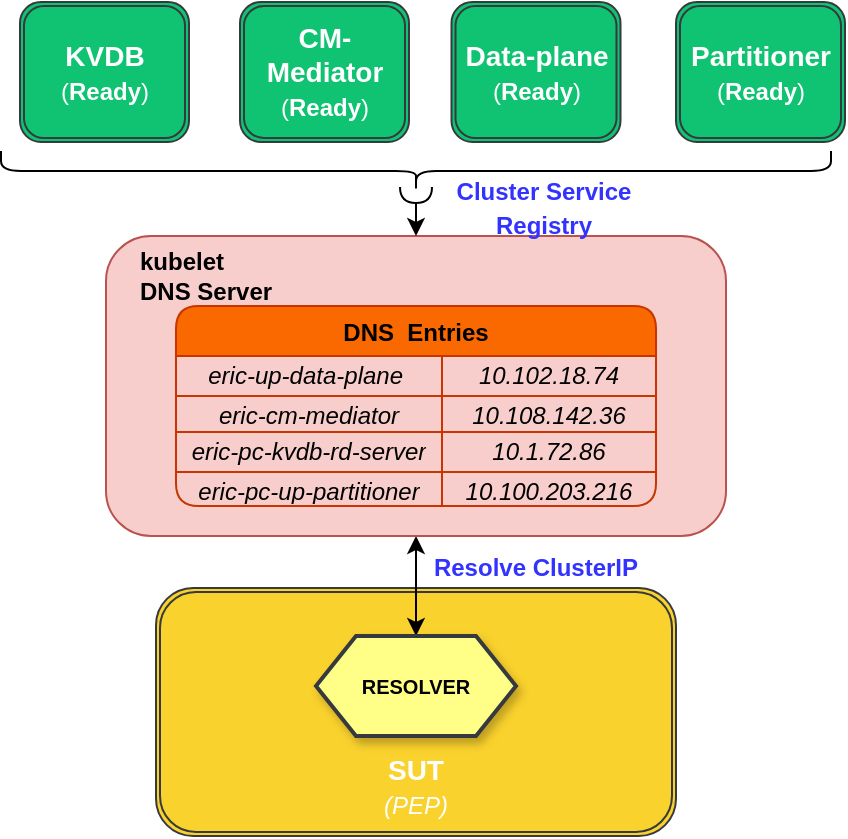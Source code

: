 <mxfile version="20.8.1" type="github" pages="6">
  <diagram id="cGzOR62rGPrGXI6XQ0_O" name="Resolver">
    <mxGraphModel dx="1304" dy="695" grid="1" gridSize="10" guides="1" tooltips="1" connect="1" arrows="1" fold="1" page="1" pageScale="1" pageWidth="850" pageHeight="1100" math="0" shadow="0">
      <root>
        <mxCell id="0" />
        <mxCell id="1" parent="0" />
        <mxCell id="k4xXYWZpYanOgiCXEnbl-1" value="" style="shape=ext;double=1;rounded=1;whiteSpace=wrap;html=1;shadow=0;fillStyle=hachure;fontSize=14;fillColor=#FAD22D;strokeColor=#36393d;" vertex="1" parent="1">
          <mxGeometry x="348" y="836" width="260" height="124" as="geometry" />
        </mxCell>
        <mxCell id="0mb7Ma4uRYwEnUos7SHD-63" value="" style="edgeStyle=orthogonalEdgeStyle;rounded=0;orthogonalLoop=1;jettySize=auto;html=1;startArrow=classic;startFill=1;endArrow=classic;endFill=1;entryX=0.5;entryY=0;entryDx=0;entryDy=0;" parent="1" source="0mb7Ma4uRYwEnUos7SHD-2" target="ySis-uqECT_kFLnN0XpR-1" edge="1">
          <mxGeometry relative="1" as="geometry" />
        </mxCell>
        <mxCell id="0mb7Ma4uRYwEnUos7SHD-2" value="" style="whiteSpace=wrap;html=1;fillColor=#f8cecc;strokeColor=#b85450;glass=0;shadow=0;rounded=1;" parent="1" vertex="1">
          <mxGeometry x="323" y="660" width="310" height="150" as="geometry" />
        </mxCell>
        <mxCell id="0mb7Ma4uRYwEnUos7SHD-42" value="DNS  Entries" style="shape=table;startSize=25;container=1;collapsible=0;childLayout=tableLayout;rounded=1;shadow=0;glass=0;fillColor=#fa6800;strokeColor=#C73500;fontColor=#000000;swimlaneLine=1;fontStyle=1;" parent="1" vertex="1">
          <mxGeometry x="358" y="695" width="240" height="100" as="geometry" />
        </mxCell>
        <mxCell id="0mb7Ma4uRYwEnUos7SHD-43" value="" style="shape=tableRow;horizontal=0;startSize=0;swimlaneHead=0;swimlaneBody=0;top=0;left=0;bottom=0;right=0;collapsible=0;dropTarget=0;fillColor=none;points=[[0,0.5],[1,0.5]];portConstraint=eastwest;rounded=1;shadow=0;glass=0;" parent="0mb7Ma4uRYwEnUos7SHD-42" vertex="1">
          <mxGeometry y="25" width="240" height="20" as="geometry" />
        </mxCell>
        <mxCell id="0mb7Ma4uRYwEnUos7SHD-44" value="&lt;span style=&quot;text-align: left;&quot;&gt;eric-up-data-plane&lt;/span&gt;&lt;span style=&quot;border-color: var(--border-color); text-align: left;&quot;&gt;&amp;nbsp;&lt;/span&gt;" style="shape=partialRectangle;html=1;whiteSpace=wrap;connectable=0;overflow=hidden;fillColor=none;top=0;left=0;bottom=0;right=0;pointerEvents=1;rounded=1;shadow=0;glass=0;fontStyle=2;" parent="0mb7Ma4uRYwEnUos7SHD-43" vertex="1">
          <mxGeometry width="133" height="20" as="geometry">
            <mxRectangle width="133" height="20" as="alternateBounds" />
          </mxGeometry>
        </mxCell>
        <mxCell id="0mb7Ma4uRYwEnUos7SHD-45" value="&lt;span style=&quot;text-align: left;&quot;&gt;10.102.18.74&lt;/span&gt;" style="shape=partialRectangle;html=1;whiteSpace=wrap;connectable=0;overflow=hidden;fillColor=none;top=0;left=0;bottom=0;right=0;pointerEvents=1;rounded=1;shadow=0;glass=0;fontStyle=2;" parent="0mb7Ma4uRYwEnUos7SHD-43" vertex="1">
          <mxGeometry x="133" width="107" height="20" as="geometry">
            <mxRectangle width="107" height="20" as="alternateBounds" />
          </mxGeometry>
        </mxCell>
        <mxCell id="0mb7Ma4uRYwEnUos7SHD-46" value="" style="shape=tableRow;horizontal=0;startSize=0;swimlaneHead=0;swimlaneBody=0;top=0;left=0;bottom=0;right=0;collapsible=0;dropTarget=0;fillColor=none;points=[[0,0.5],[1,0.5]];portConstraint=eastwest;rounded=1;shadow=0;glass=0;" parent="0mb7Ma4uRYwEnUos7SHD-42" vertex="1">
          <mxGeometry y="45" width="240" height="18" as="geometry" />
        </mxCell>
        <mxCell id="0mb7Ma4uRYwEnUos7SHD-47" value="eric-cm-mediator" style="shape=partialRectangle;html=1;whiteSpace=wrap;connectable=0;overflow=hidden;fillColor=none;top=0;left=0;bottom=0;right=0;pointerEvents=1;rounded=1;shadow=0;glass=0;fontStyle=2;" parent="0mb7Ma4uRYwEnUos7SHD-46" vertex="1">
          <mxGeometry width="133" height="18" as="geometry">
            <mxRectangle width="133" height="18" as="alternateBounds" />
          </mxGeometry>
        </mxCell>
        <mxCell id="0mb7Ma4uRYwEnUos7SHD-48" value="10.108.142.36" style="shape=partialRectangle;html=1;whiteSpace=wrap;connectable=0;overflow=hidden;fillColor=none;top=0;left=0;bottom=0;right=0;pointerEvents=1;rounded=1;shadow=0;glass=0;fontStyle=2;" parent="0mb7Ma4uRYwEnUos7SHD-46" vertex="1">
          <mxGeometry x="133" width="107" height="18" as="geometry">
            <mxRectangle width="107" height="18" as="alternateBounds" />
          </mxGeometry>
        </mxCell>
        <mxCell id="0mb7Ma4uRYwEnUos7SHD-49" value="" style="shape=tableRow;horizontal=0;startSize=0;swimlaneHead=0;swimlaneBody=0;top=0;left=0;bottom=0;right=0;collapsible=0;dropTarget=0;fillColor=none;points=[[0,0.5],[1,0.5]];portConstraint=eastwest;rounded=1;shadow=0;glass=0;" parent="0mb7Ma4uRYwEnUos7SHD-42" vertex="1">
          <mxGeometry y="63" width="240" height="20" as="geometry" />
        </mxCell>
        <mxCell id="0mb7Ma4uRYwEnUos7SHD-50" value="eric-pc-kvdb-rd-server" style="shape=partialRectangle;html=1;whiteSpace=wrap;connectable=0;overflow=hidden;fillColor=none;top=0;left=0;bottom=0;right=0;pointerEvents=1;rounded=1;shadow=0;glass=0;fontStyle=2;" parent="0mb7Ma4uRYwEnUos7SHD-49" vertex="1">
          <mxGeometry width="133" height="20" as="geometry">
            <mxRectangle width="133" height="20" as="alternateBounds" />
          </mxGeometry>
        </mxCell>
        <mxCell id="0mb7Ma4uRYwEnUos7SHD-51" value="10.1.72.86" style="shape=partialRectangle;html=1;whiteSpace=wrap;connectable=0;overflow=hidden;fillColor=none;top=0;left=0;bottom=0;right=0;pointerEvents=1;rounded=1;shadow=0;glass=0;fontStyle=2;" parent="0mb7Ma4uRYwEnUos7SHD-49" vertex="1">
          <mxGeometry x="133" width="107" height="20" as="geometry">
            <mxRectangle width="107" height="20" as="alternateBounds" />
          </mxGeometry>
        </mxCell>
        <mxCell id="0mb7Ma4uRYwEnUos7SHD-52" value="" style="shape=tableRow;horizontal=0;startSize=0;swimlaneHead=0;swimlaneBody=0;top=0;left=0;bottom=0;right=0;collapsible=0;dropTarget=0;fillColor=none;points=[[0,0.5],[1,0.5]];portConstraint=eastwest;rounded=1;shadow=0;glass=0;" parent="0mb7Ma4uRYwEnUos7SHD-42" vertex="1">
          <mxGeometry y="83" width="240" height="17" as="geometry" />
        </mxCell>
        <mxCell id="0mb7Ma4uRYwEnUos7SHD-53" value="eric-pc-up-partitioner" style="shape=partialRectangle;html=1;whiteSpace=wrap;connectable=0;overflow=hidden;fillColor=none;top=0;left=0;bottom=0;right=0;pointerEvents=1;rounded=1;shadow=0;glass=0;fontStyle=2;" parent="0mb7Ma4uRYwEnUos7SHD-52" vertex="1">
          <mxGeometry width="133" height="17" as="geometry">
            <mxRectangle width="133" height="17" as="alternateBounds" />
          </mxGeometry>
        </mxCell>
        <mxCell id="0mb7Ma4uRYwEnUos7SHD-54" value="10.100.203.216" style="shape=partialRectangle;html=1;whiteSpace=wrap;connectable=0;overflow=hidden;fillColor=none;top=0;left=0;bottom=0;right=0;pointerEvents=1;rounded=1;shadow=0;glass=0;fontStyle=2;" parent="0mb7Ma4uRYwEnUos7SHD-52" vertex="1">
          <mxGeometry x="133" width="107" height="17" as="geometry">
            <mxRectangle width="107" height="17" as="alternateBounds" />
          </mxGeometry>
        </mxCell>
        <mxCell id="0mb7Ma4uRYwEnUos7SHD-60" value="&lt;b&gt;kubelet DNS Server&lt;/b&gt;" style="text;html=1;strokeColor=none;fillColor=none;align=left;verticalAlign=middle;whiteSpace=wrap;rounded=0;" parent="1" vertex="1">
          <mxGeometry x="338" y="665" width="72" height="30" as="geometry" />
        </mxCell>
        <mxCell id="0mb7Ma4uRYwEnUos7SHD-79" value="&lt;span style=&quot;font-size: 12px; font-weight: 700;&quot;&gt;Resolve ClusterIP&lt;/span&gt;" style="text;html=1;strokeColor=none;fillColor=none;align=center;verticalAlign=middle;whiteSpace=wrap;rounded=0;shadow=0;dashed=0;labelBackgroundColor=none;fillStyle=cross-hatch;fontFamily=Helvetica;fontSize=14;fontColor=#3333FF;" parent="1" vertex="1">
          <mxGeometry x="482" y="810" width="112" height="30" as="geometry" />
        </mxCell>
        <mxCell id="0mb7Ma4uRYwEnUos7SHD-84" style="edgeStyle=orthogonalEdgeStyle;curved=1;orthogonalLoop=1;jettySize=auto;html=1;exitX=0.1;exitY=0.5;exitDx=0;exitDy=0;exitPerimeter=0;entryX=0.5;entryY=0;entryDx=0;entryDy=0;fontSize=14;fontColor=#000000;startArrow=halfCircle;startFill=0;endArrow=classic;endFill=1;" parent="1" source="0mb7Ma4uRYwEnUos7SHD-81" target="0mb7Ma4uRYwEnUos7SHD-2" edge="1">
          <mxGeometry relative="1" as="geometry" />
        </mxCell>
        <mxCell id="0mb7Ma4uRYwEnUos7SHD-81" value="" style="shape=curlyBracket;whiteSpace=wrap;html=1;rounded=1;flipH=1;labelPosition=right;verticalLabelPosition=middle;align=left;verticalAlign=middle;shadow=0;fontSize=14;fontColor=#000000;fillColor=default;rotation=90;" parent="1" vertex="1">
          <mxGeometry x="468" y="420" width="20" height="415" as="geometry" />
        </mxCell>
        <mxCell id="Zz7YoUYE5VZWz8kbdF8D-1" value="&lt;font style=&quot;font-size: 12px;&quot;&gt;Cluster Service Registry&lt;/font&gt;" style="text;html=1;strokeColor=none;fillColor=none;align=center;verticalAlign=middle;whiteSpace=wrap;rounded=0;shadow=0;dashed=0;labelBackgroundColor=none;fillStyle=cross-hatch;fontFamily=Helvetica;fontSize=14;fontColor=#3333FF;fontStyle=1;" parent="1" vertex="1">
          <mxGeometry x="486" y="630" width="112" height="30" as="geometry" />
        </mxCell>
        <mxCell id="ySis-uqECT_kFLnN0XpR-1" value="&lt;b style=&quot;font-size: 10px;&quot;&gt;RESOLVER&lt;/b&gt;" style="shape=hexagon;perimeter=hexagonPerimeter2;whiteSpace=wrap;html=1;fixedSize=1;fillStyle=solid;fillColor=#ffff88;strokeColor=#36393d;fontSize=10;rounded=0;shadow=1;strokeWidth=2;" parent="1" vertex="1">
          <mxGeometry x="428" y="860" width="100" height="50" as="geometry" />
        </mxCell>
        <mxCell id="ySis-uqECT_kFLnN0XpR-3" value="&lt;font color=&quot;#ffffff&quot;&gt;&lt;b style=&quot;border-color: var(--border-color); font-size: 12px;&quot;&gt;&lt;font style=&quot;border-color: var(--border-color); font-size: 14px;&quot;&gt;SUT&lt;/font&gt;&lt;/b&gt;&lt;br style=&quot;border-color: var(--border-color); font-size: 12px;&quot;&gt;&lt;i style=&quot;border-color: var(--border-color); font-size: 12px;&quot;&gt;(PEP)&lt;/i&gt;&lt;/font&gt;" style="text;html=1;strokeColor=none;fillColor=none;align=center;verticalAlign=middle;whiteSpace=wrap;rounded=0;shadow=0;fillStyle=hachure;fontSize=14;fontColor=#000000;" parent="1" vertex="1">
          <mxGeometry x="432" y="920" width="92" height="30" as="geometry" />
        </mxCell>
        <mxCell id="ssDQmrNRyavQ7Yna88da-1" value="&lt;font color=&quot;#ffffff&quot;&gt;&lt;b&gt;&lt;font style=&quot;font-size: 14px;&quot;&gt;KVDB&lt;/font&gt;&lt;br style=&quot;border-color: var(--border-color); font-size: 12px;&quot;&gt;&lt;/b&gt;&lt;span style=&quot;font-size: 12px;&quot;&gt;(&lt;/span&gt;&lt;font style=&quot;border-color: var(--border-color); font-size: 12px;&quot;&gt;&lt;b style=&quot;border-color: var(--border-color);&quot;&gt;Ready&lt;/b&gt;&lt;/font&gt;&lt;span style=&quot;font-size: 12px;&quot;&gt;)&lt;/span&gt;&lt;/font&gt;" style="shape=ext;double=1;rounded=1;whiteSpace=wrap;html=1;shadow=0;fillStyle=hachure;fontSize=14;fillColor=#0FC373;strokeColor=#36393d;" vertex="1" parent="1">
          <mxGeometry x="280" y="543" width="84.5" height="70" as="geometry" />
        </mxCell>
        <mxCell id="ssDQmrNRyavQ7Yna88da-2" value="&lt;font color=&quot;#ffffff&quot;&gt;&lt;b style=&quot;&quot;&gt;&lt;font style=&quot;font-size: 14px;&quot;&gt;CM-Mediator&lt;/font&gt;&lt;/b&gt;&lt;br style=&quot;border-color: var(--border-color); font-size: 12px;&quot;&gt;&lt;span style=&quot;font-size: 12px;&quot;&gt;(&lt;/span&gt;&lt;font style=&quot;border-color: var(--border-color); font-size: 12px;&quot;&gt;&lt;b style=&quot;border-color: var(--border-color);&quot;&gt;Ready&lt;/b&gt;&lt;/font&gt;&lt;span style=&quot;font-size: 12px;&quot;&gt;)&lt;/span&gt;&lt;/font&gt;" style="shape=ext;double=1;rounded=1;whiteSpace=wrap;html=1;shadow=0;fillStyle=hachure;fontSize=14;fillColor=#0FC373;strokeColor=#36393d;" vertex="1" parent="1">
          <mxGeometry x="390" y="543" width="84.5" height="70" as="geometry" />
        </mxCell>
        <mxCell id="ssDQmrNRyavQ7Yna88da-3" value="&lt;font color=&quot;#ffffff&quot;&gt;&lt;b style=&quot;&quot;&gt;&lt;font style=&quot;font-size: 14px;&quot;&gt;Data-plane&lt;/font&gt;&lt;/b&gt;&lt;br style=&quot;border-color: var(--border-color); font-size: 12px;&quot;&gt;&lt;span style=&quot;font-size: 12px;&quot;&gt;(&lt;/span&gt;&lt;font style=&quot;border-color: var(--border-color); font-size: 12px;&quot;&gt;&lt;b style=&quot;border-color: var(--border-color);&quot;&gt;Ready&lt;/b&gt;&lt;/font&gt;&lt;span style=&quot;font-size: 12px;&quot;&gt;)&lt;/span&gt;&lt;/font&gt;" style="shape=ext;double=1;rounded=1;whiteSpace=wrap;html=1;shadow=0;fillStyle=hachure;fontSize=14;fillColor=#0FC373;strokeColor=#36393d;" vertex="1" parent="1">
          <mxGeometry x="495.75" y="543" width="84.5" height="70" as="geometry" />
        </mxCell>
        <mxCell id="ssDQmrNRyavQ7Yna88da-4" value="&lt;font color=&quot;#ffffff&quot;&gt;&lt;b style=&quot;&quot;&gt;&lt;font style=&quot;font-size: 14px;&quot;&gt;Partitioner&lt;/font&gt;&lt;/b&gt;&lt;br style=&quot;border-color: var(--border-color); font-size: 12px;&quot;&gt;&lt;span style=&quot;font-size: 12px;&quot;&gt;(&lt;/span&gt;&lt;font style=&quot;border-color: var(--border-color); font-size: 12px;&quot;&gt;&lt;b style=&quot;border-color: var(--border-color);&quot;&gt;Ready&lt;/b&gt;&lt;/font&gt;&lt;span style=&quot;font-size: 12px;&quot;&gt;)&lt;/span&gt;&lt;/font&gt;" style="shape=ext;double=1;rounded=1;whiteSpace=wrap;html=1;shadow=0;fillStyle=hachure;fontSize=14;fillColor=#0FC373;strokeColor=#36393d;" vertex="1" parent="1">
          <mxGeometry x="608" y="543" width="84.5" height="70" as="geometry" />
        </mxCell>
      </root>
    </mxGraphModel>
  </diagram>
  <diagram id="DpMM8RjdfnNShMd0Lijp" name="Database">
    <mxGraphModel dx="3745" dy="2837" grid="1" gridSize="10" guides="1" tooltips="1" connect="1" arrows="1" fold="1" page="1" pageScale="1" pageWidth="850" pageHeight="1100" math="0" shadow="0">
      <root>
        <mxCell id="0" />
        <mxCell id="1" parent="0" />
        <mxCell id="h8XrNGKRpWY1SsJXsN-K-1" value="" style="group" vertex="1" connectable="0" parent="1">
          <mxGeometry x="-2310" y="-1920" width="266" height="304" as="geometry" />
        </mxCell>
        <mxCell id="qPMDYuMKwe7loGApsiEu-12" value="" style="shape=ext;double=1;rounded=1;whiteSpace=wrap;html=1;shadow=0;fillStyle=hachure;fontSize=14;fillColor=#FAD22D;strokeColor=#36393d;" parent="h8XrNGKRpWY1SsJXsN-K-1" vertex="1">
          <mxGeometry x="6" y="180" width="260" height="124" as="geometry" />
        </mxCell>
        <mxCell id="qPMDYuMKwe7loGApsiEu-9" value="&lt;b style=&quot;font-size: 10px;&quot;&gt;DATABASE&lt;/b&gt;" style="shape=hexagon;perimeter=hexagonPerimeter2;whiteSpace=wrap;html=1;fixedSize=1;fillStyle=solid;fillColor=#ffff88;strokeColor=#36393d;fontSize=10;rounded=0;shadow=1;strokeWidth=2;" parent="h8XrNGKRpWY1SsJXsN-K-1" vertex="1">
          <mxGeometry x="21" y="224" width="100" height="50" as="geometry" />
        </mxCell>
        <mxCell id="qPMDYuMKwe7loGApsiEu-10" value="&lt;b style=&quot;font-size: 10px;&quot;&gt;RESOLVER&lt;br&gt;&lt;/b&gt;&lt;b style=&quot;border-color: var(--border-color);&quot;&gt;(&lt;font style=&quot;border-color: var(--border-color);&quot; color=&quot;#00994d&quot;&gt;Done&lt;/font&gt;)&lt;/b&gt;&lt;b style=&quot;font-size: 10px;&quot;&gt;&lt;br&gt;&lt;/b&gt;" style="shape=hexagon;perimeter=hexagonPerimeter2;whiteSpace=wrap;html=1;fixedSize=1;fillStyle=solid;fillColor=#ffff88;strokeColor=#36393d;fontSize=10;rounded=0;shadow=1;strokeWidth=2;" parent="h8XrNGKRpWY1SsJXsN-K-1" vertex="1">
          <mxGeometry x="100" y="200" width="100" height="50" as="geometry" />
        </mxCell>
        <mxCell id="ImjtiND6vleI-ETvqSyM-1" value="&lt;b&gt;DNS Server&lt;/b&gt;" style="whiteSpace=wrap;html=1;fontSize=10;fillColor=#fff2cc;strokeColor=#d6b656;fillStyle=solid;rounded=0;shadow=1;" parent="h8XrNGKRpWY1SsJXsN-K-1" vertex="1">
          <mxGeometry x="105" y="100" width="90" height="40" as="geometry" />
        </mxCell>
        <mxCell id="ImjtiND6vleI-ETvqSyM-2" style="edgeStyle=orthogonalEdgeStyle;curved=1;orthogonalLoop=1;jettySize=auto;html=1;exitX=0.5;exitY=0;exitDx=0;exitDy=0;entryX=0.5;entryY=1;entryDx=0;entryDy=0;fontSize=14;fontColor=#000000;startArrow=classic;startFill=1;endArrow=classic;endFill=1;" parent="h8XrNGKRpWY1SsJXsN-K-1" source="qPMDYuMKwe7loGApsiEu-10" target="ImjtiND6vleI-ETvqSyM-1" edge="1">
          <mxGeometry relative="1" as="geometry" />
        </mxCell>
        <mxCell id="ImjtiND6vleI-ETvqSyM-8" style="edgeStyle=orthogonalEdgeStyle;orthogonalLoop=1;jettySize=auto;html=1;exitX=1;exitY=0.5;exitDx=0;exitDy=0;entryX=0.522;entryY=0.075;entryDx=0;entryDy=0;fontSize=14;fontColor=#000000;startArrow=oval;startFill=0;endArrow=classic;endFill=1;entryPerimeter=0;rounded=0;" parent="h8XrNGKRpWY1SsJXsN-K-1" source="ImjtiND6vleI-ETvqSyM-3" target="ImjtiND6vleI-ETvqSyM-1" edge="1">
          <mxGeometry relative="1" as="geometry">
            <Array as="points">
              <mxPoint x="152" y="40" />
            </Array>
          </mxGeometry>
        </mxCell>
        <mxCell id="ImjtiND6vleI-ETvqSyM-3" value="" style="shape=ext;double=1;rounded=1;whiteSpace=wrap;html=1;shadow=0;fillStyle=hachure;fontSize=14;fillColor=#0FC373;strokeColor=#36393d;" parent="h8XrNGKRpWY1SsJXsN-K-1" vertex="1">
          <mxGeometry x="6" width="130" height="80" as="geometry" />
        </mxCell>
        <mxCell id="ImjtiND6vleI-ETvqSyM-4" style="edgeStyle=orthogonalEdgeStyle;curved=1;orthogonalLoop=1;jettySize=auto;html=1;exitX=0.5;exitY=0;exitDx=0;exitDy=0;entryX=0.5;entryY=1;entryDx=0;entryDy=0;fontSize=14;fontColor=#000000;startArrow=halfCircle;startFill=0;endArrow=classic;endFill=1;" parent="h8XrNGKRpWY1SsJXsN-K-1" source="qPMDYuMKwe7loGApsiEu-9" target="ImjtiND6vleI-ETvqSyM-3" edge="1">
          <mxGeometry relative="1" as="geometry" />
        </mxCell>
        <mxCell id="ImjtiND6vleI-ETvqSyM-5" value="&lt;b&gt;&lt;font color=&quot;#ffffff&quot;&gt;PFCP-ENDPOINT&lt;/font&gt;&lt;/b&gt;" style="text;html=1;strokeColor=none;fillColor=none;align=center;verticalAlign=middle;whiteSpace=wrap;rounded=0;shadow=0;fillStyle=hachure;fontSize=14;fontColor=#000000;" parent="h8XrNGKRpWY1SsJXsN-K-1" vertex="1">
          <mxGeometry x="130" y="270" width="125" height="30" as="geometry" />
        </mxCell>
        <mxCell id="ImjtiND6vleI-ETvqSyM-6" value="&lt;b&gt;&lt;font color=&quot;#ffffff&quot;&gt;KVDB&lt;/font&gt;&lt;/b&gt;" style="text;html=1;strokeColor=none;fillColor=none;align=center;verticalAlign=middle;whiteSpace=wrap;rounded=0;shadow=0;fillStyle=hachure;fontSize=14;fontColor=#000000;" parent="h8XrNGKRpWY1SsJXsN-K-1" vertex="1">
          <mxGeometry x="11" y="25" width="125" height="30" as="geometry" />
        </mxCell>
        <mxCell id="NkjAbw_MfVwChNOCivvT-1" value="&lt;span style=&quot;font-size: 12px;&quot;&gt;Cluster Service Registry&lt;/span&gt;" style="text;html=1;strokeColor=none;fillColor=none;align=center;verticalAlign=middle;whiteSpace=wrap;rounded=0;shadow=0;dashed=0;labelBackgroundColor=none;fillStyle=cross-hatch;fontFamily=Helvetica;fontSize=14;fontColor=#3333FF;fontStyle=1;" parent="h8XrNGKRpWY1SsJXsN-K-1" vertex="1">
          <mxGeometry x="136" y="55" width="127.5" height="30" as="geometry" />
        </mxCell>
        <mxCell id="NkjAbw_MfVwChNOCivvT-2" value="&lt;span style=&quot;font-size: 12px;&quot;&gt;Resolve KVDB&#39;s ClusterIP&lt;/span&gt;" style="text;html=1;strokeColor=none;fillColor=none;align=center;verticalAlign=middle;whiteSpace=wrap;rounded=0;shadow=0;dashed=0;labelBackgroundColor=none;fillStyle=cross-hatch;fontFamily=Helvetica;fontSize=14;fontColor=#3333FF;fontStyle=1;" parent="h8XrNGKRpWY1SsJXsN-K-1" vertex="1">
          <mxGeometry x="146.5" y="145" width="107.5" height="30" as="geometry" />
        </mxCell>
        <mxCell id="CZpaBfET6sEiB1z8XOuc-1" value="&lt;font style=&quot;font-size: 12px;&quot;&gt;HTTPs Connect&lt;/font&gt;" style="text;html=1;strokeColor=none;fillColor=none;align=center;verticalAlign=middle;whiteSpace=wrap;rounded=0;shadow=0;dashed=0;labelBackgroundColor=none;fillStyle=cross-hatch;fontFamily=Helvetica;fontSize=14;fontColor=#3333FF;fontStyle=1;" parent="h8XrNGKRpWY1SsJXsN-K-1" vertex="1">
          <mxGeometry y="140" width="80" height="30" as="geometry" />
        </mxCell>
      </root>
    </mxGraphModel>
  </diagram>
  <diagram id="tHIwJPJ8n4ZGmQhbbwPI" name="Config+DataSource">
    <mxGraphModel dx="3697" dy="2811" grid="1" gridSize="10" guides="1" tooltips="1" connect="1" arrows="1" fold="1" page="1" pageScale="1" pageWidth="850" pageHeight="1100" math="0" shadow="0">
      <root>
        <mxCell id="0" />
        <mxCell id="1" parent="0" />
        <mxCell id="RGkfCbex12RZImFktAF8-6" value="&lt;b&gt;Producer Publish&lt;/b&gt;" style="text;html=1;strokeColor=none;fillColor=none;align=center;verticalAlign=middle;whiteSpace=wrap;rounded=0;shadow=0;dashed=0;labelBackgroundColor=none;sketch=0;fillStyle=cross-hatch;fontFamily=Helvetica;fontSize=14;fontColor=#3333FF;" vertex="1" parent="1">
          <mxGeometry x="-2290" y="-2070" width="120" height="30" as="geometry" />
        </mxCell>
        <mxCell id="VT4SZ7dCq8g9bfwNO6TQ-2" value="" style="shape=ext;double=1;rounded=1;whiteSpace=wrap;html=1;shadow=0;fillStyle=hachure;fontSize=14;fillColor=#FAD22D;strokeColor=#36393d;" parent="1" vertex="1">
          <mxGeometry x="-2412" y="-1692" width="364" height="152" as="geometry" />
        </mxCell>
        <mxCell id="_HjSHHGTpVTDDOOnq4J--3" value="" style="rounded=1;whiteSpace=wrap;html=1;shadow=0;dashed=1;fillStyle=hachure;fontSize=12;fillColor=#bac8d3;strokeColor=#23445d;" parent="1" vertex="1">
          <mxGeometry x="-2426" y="-1942" width="400" height="240" as="geometry" />
        </mxCell>
        <mxCell id="VT4SZ7dCq8g9bfwNO6TQ-6" value="&lt;b&gt;DNS Server&lt;/b&gt;" style="whiteSpace=wrap;html=1;fontSize=10;fillColor=#e3c800;strokeColor=#B09500;fillStyle=hachure;rounded=0;shadow=1;fontColor=#000000;" parent="1" vertex="1">
          <mxGeometry x="-2016" y="-1752" width="90" height="40" as="geometry" />
        </mxCell>
        <mxCell id="wW_qptTBZNvpwVl9G5vM-5" style="edgeStyle=orthogonalEdgeStyle;orthogonalLoop=1;jettySize=auto;html=1;exitX=1;exitY=0.25;exitDx=0;exitDy=0;entryX=0.5;entryY=1;entryDx=0;entryDy=0;fontSize=12;fontColor=#000000;startArrow=classic;startFill=1;endArrow=classic;endFill=1;rounded=0;" parent="1" source="RGkfCbex12RZImFktAF8-15" target="VT4SZ7dCq8g9bfwNO6TQ-6" edge="1">
          <mxGeometry relative="1" as="geometry">
            <mxPoint x="-2115.333" y="-1635.583" as="sourcePoint" />
          </mxGeometry>
        </mxCell>
        <mxCell id="VT4SZ7dCq8g9bfwNO6TQ-9" value="&lt;b&gt;&lt;font color=&quot;#ffffff&quot;&gt;PFCP-ENDPOINT&lt;br&gt;Service&lt;/font&gt;&lt;br&gt;&lt;/b&gt;" style="text;html=1;strokeColor=none;fillColor=none;align=center;verticalAlign=middle;whiteSpace=wrap;rounded=0;shadow=0;fillStyle=hachure;fontSize=14;fontColor=#000000;" parent="1" vertex="1">
          <mxGeometry x="-2171" y="-1580" width="125" height="30" as="geometry" />
        </mxCell>
        <mxCell id="VT4SZ7dCq8g9bfwNO6TQ-12" value="&lt;span style=&quot;font-size: 12px;&quot;&gt;Resolve CMM&#39;s ClusterIP&lt;/span&gt;" style="text;html=1;strokeColor=none;fillColor=none;align=center;verticalAlign=middle;whiteSpace=wrap;rounded=0;shadow=0;dashed=0;labelBackgroundColor=none;fillStyle=cross-hatch;fontFamily=Helvetica;fontSize=14;fontColor=#3333FF;fontStyle=1;" parent="1" vertex="1">
          <mxGeometry x="-2076" y="-1683" width="107.5" height="30" as="geometry" />
        </mxCell>
        <mxCell id="VT4SZ7dCq8g9bfwNO6TQ-13" value="&lt;font style=&quot;font-size: 12px;&quot;&gt;HTTPs Request&lt;/font&gt;" style="text;html=1;strokeColor=none;fillColor=none;align=center;verticalAlign=middle;whiteSpace=wrap;rounded=0;shadow=0;dashed=0;labelBackgroundColor=none;fillStyle=cross-hatch;fontFamily=Helvetica;fontSize=14;fontColor=#3333FF;fontStyle=1;" parent="1" vertex="1">
          <mxGeometry x="-2436" y="-1932" width="80" height="30" as="geometry" />
        </mxCell>
        <mxCell id="wW_qptTBZNvpwVl9G5vM-2" value="" style="group;" parent="1" vertex="1" connectable="0">
          <mxGeometry x="-2219" y="-2022" width="176" height="60" as="geometry" />
        </mxCell>
        <mxCell id="wW_qptTBZNvpwVl9G5vM-3" value="" style="shape=ext;double=1;rounded=1;whiteSpace=wrap;html=1;shadow=0;fillStyle=hachure;fontSize=14;fillColor=#0FC373;strokeColor=#36393d;" parent="wW_qptTBZNvpwVl9G5vM-2" vertex="1">
          <mxGeometry width="176" height="60" as="geometry" />
        </mxCell>
        <mxCell id="wW_qptTBZNvpwVl9G5vM-4" value="&lt;b&gt;&lt;font color=&quot;#ffffff&quot;&gt;KAFKA Service&lt;/font&gt;&lt;/b&gt;" style="text;html=1;strokeColor=none;fillColor=none;align=center;verticalAlign=middle;whiteSpace=wrap;rounded=0;shadow=0;fillStyle=hachure;fontSize=14;fontColor=#000000;" parent="wW_qptTBZNvpwVl9G5vM-2" vertex="1">
          <mxGeometry x="25.5" y="9" width="125" height="30" as="geometry" />
        </mxCell>
        <mxCell id="wW_qptTBZNvpwVl9G5vM-8" value="" style="shape=ext;double=1;rounded=1;whiteSpace=wrap;html=1;shadow=0;fillStyle=hachure;fontSize=14;fillColor=#ffcc99;strokeColor=#36393d;" parent="1" vertex="1">
          <mxGeometry x="-2219" y="-1922" width="176" height="70" as="geometry" />
        </mxCell>
        <mxCell id="wW_qptTBZNvpwVl9G5vM-9" value="" style="edgeStyle=orthogonalEdgeStyle;orthogonalLoop=1;jettySize=auto;html=1;fontSize=12;fontColor=#000000;startArrow=classic;startFill=1;endArrow=classic;endFill=1;entryX=0.5;entryY=0;entryDx=0;entryDy=0;rounded=0;" parent="1" source="wW_qptTBZNvpwVl9G5vM-3" target="wW_qptTBZNvpwVl9G5vM-25" edge="1">
          <mxGeometry relative="1" as="geometry">
            <mxPoint x="-2131" y="-1912" as="targetPoint" />
            <Array as="points">
              <mxPoint x="-2182" y="-1922" />
              <mxPoint x="-2182" y="-1922" />
            </Array>
          </mxGeometry>
        </mxCell>
        <mxCell id="RGkfCbex12RZImFktAF8-4" value="" style="edgeStyle=orthogonalEdgeStyle;rounded=0;sketch=0;orthogonalLoop=1;jettySize=auto;html=1;fontSize=14;fontColor=#FFFFFF;startArrow=none;startFill=0;entryX=0.628;entryY=-0.009;entryDx=0;entryDy=0;entryPerimeter=0;" edge="1" parent="1" source="wW_qptTBZNvpwVl9G5vM-13" target="RGkfCbex12RZImFktAF8-12">
          <mxGeometry relative="1" as="geometry">
            <mxPoint x="-2230" y="-1647.7" as="targetPoint" />
          </mxGeometry>
        </mxCell>
        <mxCell id="wW_qptTBZNvpwVl9G5vM-13" value="" style="shape=ext;double=1;rounded=1;whiteSpace=wrap;html=1;shadow=0;fillStyle=hachure;fontSize=14;fillColor=#ffcccc;strokeColor=#36393d;" parent="1" vertex="1">
          <mxGeometry x="-2414" y="-1822" width="368" height="80" as="geometry" />
        </mxCell>
        <mxCell id="RGkfCbex12RZImFktAF8-2" style="edgeStyle=orthogonalEdgeStyle;rounded=0;sketch=0;orthogonalLoop=1;jettySize=auto;html=1;exitX=0.25;exitY=0;exitDx=0;exitDy=0;entryX=0.253;entryY=1.04;entryDx=0;entryDy=0;entryPerimeter=0;fontSize=14;fontColor=#FFFFFF;" edge="1" parent="1" source="wW_qptTBZNvpwVl9G5vM-14" target="VT4SZ7dCq8g9bfwNO6TQ-8">
          <mxGeometry relative="1" as="geometry" />
        </mxCell>
        <mxCell id="wW_qptTBZNvpwVl9G5vM-14" value="CM Initialize" style="rounded=1;whiteSpace=wrap;html=1;shadow=0;fillStyle=solid;fontSize=12;fillColor=#cdeb8b;strokeColor=#36393d;" parent="1" vertex="1">
          <mxGeometry x="-2390" y="-1802" width="84" height="30" as="geometry" />
        </mxCell>
        <mxCell id="wW_qptTBZNvpwVl9G5vM-16" value="Message Process" style="rounded=1;whiteSpace=wrap;html=1;shadow=0;fillStyle=solid;fontSize=12;fillColor=#cdeb8b;strokeColor=#36393d;" parent="1" vertex="1">
          <mxGeometry x="-2153" y="-1802" width="84" height="30" as="geometry" />
        </mxCell>
        <mxCell id="wW_qptTBZNvpwVl9G5vM-21" style="edgeStyle=orthogonalEdgeStyle;orthogonalLoop=1;jettySize=auto;html=1;exitX=0.5;exitY=1;exitDx=0;exitDy=0;entryX=0.75;entryY=0;entryDx=0;entryDy=0;fontSize=12;fontColor=#000000;startArrow=none;startFill=0;endArrow=classic;endFill=1;rounded=0;" parent="1" source="VT4SZ7dCq8g9bfwNO6TQ-8" target="wW_qptTBZNvpwVl9G5vM-14" edge="1">
          <mxGeometry relative="1" as="geometry">
            <Array as="points">
              <mxPoint x="-2327" y="-1962" />
            </Array>
          </mxGeometry>
        </mxCell>
        <mxCell id="wW_qptTBZNvpwVl9G5vM-23" value="&lt;b&gt;CM Lib&lt;/b&gt;" style="text;html=1;strokeColor=none;fillColor=none;align=center;verticalAlign=middle;whiteSpace=wrap;rounded=0;shadow=0;fillStyle=solid;fontSize=12;fontColor=#000000;" parent="1" vertex="1">
          <mxGeometry x="-2410" y="-1772" width="60" height="30" as="geometry" />
        </mxCell>
        <mxCell id="wW_qptTBZNvpwVl9G5vM-25" value="Topic" style="rounded=1;whiteSpace=wrap;html=1;shadow=0;fillStyle=solid;fontSize=12;fillColor=#f0a30a;strokeColor=#BD7000;fontColor=#000000;" parent="1" vertex="1">
          <mxGeometry x="-2207" y="-1902" width="50" height="20" as="geometry" />
        </mxCell>
        <mxCell id="wW_qptTBZNvpwVl9G5vM-22" style="edgeStyle=orthogonalEdgeStyle;orthogonalLoop=1;jettySize=auto;html=1;exitX=1;exitY=0.5;exitDx=0;exitDy=0;entryX=0;entryY=0.5;entryDx=0;entryDy=0;fontSize=12;fontColor=#000000;startArrow=halfCircle;startFill=0;endArrow=classic;endFill=1;rounded=0;" parent="1" source="wW_qptTBZNvpwVl9G5vM-14" target="wW_qptTBZNvpwVl9G5vM-25" edge="1">
          <mxGeometry relative="1" as="geometry" />
        </mxCell>
        <mxCell id="wW_qptTBZNvpwVl9G5vM-29" style="edgeStyle=orthogonalEdgeStyle;orthogonalLoop=1;jettySize=auto;html=1;exitX=0.243;exitY=-0.133;exitDx=0;exitDy=0;entryX=0.511;entryY=0.986;entryDx=0;entryDy=0;entryPerimeter=0;fontSize=12;fontColor=#000000;startArrow=oval;startFill=1;endArrow=classic;endFill=1;exitPerimeter=0;rounded=0;" parent="1" source="wW_qptTBZNvpwVl9G5vM-26" target="wW_qptTBZNvpwVl9G5vM-3" edge="1">
          <mxGeometry relative="1" as="geometry" />
        </mxCell>
        <mxCell id="wW_qptTBZNvpwVl9G5vM-31" style="edgeStyle=orthogonalEdgeStyle;curved=1;orthogonalLoop=1;jettySize=auto;html=1;exitX=0.75;exitY=1;exitDx=0;exitDy=0;entryX=0.703;entryY=-0.015;entryDx=0;entryDy=0;entryPerimeter=0;fontSize=12;fontColor=#000000;startArrow=oval;startFill=1;endArrow=classic;endFill=1;" parent="1" source="wW_qptTBZNvpwVl9G5vM-26" target="wW_qptTBZNvpwVl9G5vM-16" edge="1">
          <mxGeometry relative="1" as="geometry" />
        </mxCell>
        <mxCell id="wW_qptTBZNvpwVl9G5vM-26" value="Consumer" style="rounded=1;whiteSpace=wrap;html=1;shadow=0;fillStyle=solid;fontSize=12;fillColor=#f0a30a;strokeColor=#BD7000;fontColor=#000000;" parent="1" vertex="1">
          <mxGeometry x="-2146" y="-1902" width="70" height="20" as="geometry" />
        </mxCell>
        <mxCell id="wW_qptTBZNvpwVl9G5vM-30" style="edgeStyle=orthogonalEdgeStyle;orthogonalLoop=1;jettySize=auto;html=1;exitX=0.75;exitY=1;exitDx=0;exitDy=0;entryX=0.844;entryY=0.017;entryDx=0;entryDy=0;entryPerimeter=0;fontSize=12;fontColor=#000000;startArrow=oval;startFill=1;endArrow=classic;endFill=1;rounded=0;" parent="1" source="wW_qptTBZNvpwVl9G5vM-3" target="wW_qptTBZNvpwVl9G5vM-26" edge="1">
          <mxGeometry relative="1" as="geometry" />
        </mxCell>
        <mxCell id="wW_qptTBZNvpwVl9G5vM-33" value="&lt;font style=&quot;font-size: 12px;&quot;&gt;HTTPs Response&lt;/font&gt;" style="text;html=1;strokeColor=none;fillColor=none;align=center;verticalAlign=middle;whiteSpace=wrap;rounded=0;shadow=0;dashed=0;labelBackgroundColor=none;fillStyle=cross-hatch;fontFamily=Helvetica;fontSize=14;fontColor=#3333FF;fontStyle=1;" parent="1" vertex="1">
          <mxGeometry x="-2336" y="-1932" width="80" height="30" as="geometry" />
        </mxCell>
        <mxCell id="wW_qptTBZNvpwVl9G5vM-38" value="&lt;b&gt;KAFKA&amp;nbsp; Lib&lt;/b&gt;" style="text;html=1;strokeColor=none;fillColor=none;align=center;verticalAlign=middle;whiteSpace=wrap;rounded=0;shadow=0;fillStyle=solid;fontSize=12;fontColor=#000000;" parent="1" vertex="1">
          <mxGeometry x="-2217" y="-1882" width="71" height="30" as="geometry" />
        </mxCell>
        <mxCell id="wW_qptTBZNvpwVl9G5vM-39" value="&lt;font style=&quot;font-size: 12px;&quot;&gt;Create Topic&lt;/font&gt;" style="text;html=1;strokeColor=none;fillColor=none;align=center;verticalAlign=middle;whiteSpace=wrap;rounded=0;shadow=0;dashed=0;labelBackgroundColor=none;fillStyle=cross-hatch;fontFamily=Helvetica;fontSize=14;fontColor=#3333FF;fontStyle=1;" parent="1" vertex="1">
          <mxGeometry x="-2299" y="-1852" width="80" height="30" as="geometry" />
        </mxCell>
        <mxCell id="wW_qptTBZNvpwVl9G5vM-41" value="&lt;font style=&quot;font-size: 12px;&quot;&gt;JSON data&lt;/font&gt;" style="text;html=1;strokeColor=none;fillColor=none;align=center;verticalAlign=middle;whiteSpace=wrap;rounded=0;shadow=0;dashed=0;labelBackgroundColor=none;fillStyle=cross-hatch;fontFamily=Helvetica;fontSize=14;fontColor=#3333FF;fontStyle=1;" parent="1" vertex="1">
          <mxGeometry x="-2096" y="-1852" width="70" height="30" as="geometry" />
        </mxCell>
        <mxCell id="wW_qptTBZNvpwVl9G5vM-43" value="&lt;font style=&quot;font-size: 12px;&quot;&gt;messages&lt;/font&gt;" style="text;html=1;strokeColor=none;fillColor=none;align=center;verticalAlign=middle;whiteSpace=wrap;rounded=0;shadow=0;dashed=0;labelBackgroundColor=none;fillStyle=cross-hatch;fontFamily=Helvetica;fontSize=14;fontColor=#3333FF;fontStyle=1;" parent="1" vertex="1">
          <mxGeometry x="-2096" y="-1942" width="60" height="20" as="geometry" />
        </mxCell>
        <mxCell id="wW_qptTBZNvpwVl9G5vM-45" value="&lt;font style=&quot;font-size: 12px;&quot;&gt;Poll&lt;/font&gt;" style="text;html=1;strokeColor=none;fillColor=none;align=center;verticalAlign=middle;whiteSpace=wrap;rounded=0;shadow=0;dashed=0;labelBackgroundColor=none;fillStyle=cross-hatch;fontFamily=Helvetica;fontSize=14;fontColor=#3333FF;fontStyle=1;" parent="1" vertex="1">
          <mxGeometry x="-2157" y="-1942" width="31" height="20" as="geometry" />
        </mxCell>
        <mxCell id="wW_qptTBZNvpwVl9G5vM-47" value="&lt;font style=&quot;font-size: 12px;&quot;&gt;Register&lt;/font&gt;" style="text;html=1;strokeColor=none;fillColor=none;align=center;verticalAlign=middle;whiteSpace=wrap;rounded=0;shadow=0;dashed=0;labelBackgroundColor=none;fillStyle=cross-hatch;fontFamily=Helvetica;fontSize=14;fontColor=#3333FF;fontStyle=1;" parent="1" vertex="1">
          <mxGeometry x="-2321" y="-1722" width="50" height="20" as="geometry" />
        </mxCell>
        <mxCell id="wW_qptTBZNvpwVl9G5vM-50" value="&lt;font style=&quot;font-size: 12px;&quot;&gt;Data&lt;/font&gt;" style="text;html=1;strokeColor=none;fillColor=none;align=center;verticalAlign=middle;whiteSpace=wrap;rounded=0;shadow=0;dashed=0;labelBackgroundColor=none;fillStyle=cross-hatch;fontFamily=Helvetica;fontSize=14;fontColor=#3333FF;fontStyle=1;" parent="1" vertex="1">
          <mxGeometry x="-2225" y="-1722" width="29" height="20" as="geometry" />
        </mxCell>
        <mxCell id="wW_qptTBZNvpwVl9G5vM-32" style="edgeStyle=orthogonalEdgeStyle;curved=1;orthogonalLoop=1;jettySize=auto;html=1;exitX=0.25;exitY=0;exitDx=0;exitDy=0;entryX=0.212;entryY=0.937;entryDx=0;entryDy=0;entryPerimeter=0;fontSize=12;fontColor=#000000;startArrow=oval;startFill=1;endArrow=classic;endFill=1;" parent="1" source="wW_qptTBZNvpwVl9G5vM-16" target="wW_qptTBZNvpwVl9G5vM-26" edge="1">
          <mxGeometry relative="1" as="geometry" />
        </mxCell>
        <mxCell id="_HjSHHGTpVTDDOOnq4J--1" value="&lt;font style=&quot;font-size: 12px;&quot;&gt;Register&lt;br&gt;Callback&lt;br&gt;&lt;/font&gt;" style="text;html=1;strokeColor=none;fillColor=none;align=center;verticalAlign=middle;whiteSpace=wrap;rounded=0;shadow=0;dashed=0;labelBackgroundColor=none;fillStyle=cross-hatch;fontFamily=Helvetica;fontSize=14;fontColor=#3333FF;fontStyle=1;" parent="1" vertex="1">
          <mxGeometry x="-2196" y="-1852" width="70" height="30" as="geometry" />
        </mxCell>
        <mxCell id="_HjSHHGTpVTDDOOnq4J--46" value="&lt;b&gt;Shared Libs&lt;/b&gt;" style="text;html=1;strokeColor=none;fillColor=none;align=center;verticalAlign=middle;whiteSpace=wrap;rounded=0;shadow=0;fillStyle=solid;fontSize=12;fontColor=#000000;fontStyle=2;" parent="1" vertex="1">
          <mxGeometry x="-2096" y="-1732" width="60" height="30" as="geometry" />
        </mxCell>
        <mxCell id="RGkfCbex12RZImFktAF8-5" style="edgeStyle=orthogonalEdgeStyle;rounded=0;sketch=0;orthogonalLoop=1;jettySize=auto;html=1;exitX=0.5;exitY=0;exitDx=0;exitDy=0;entryX=0.5;entryY=0;entryDx=0;entryDy=0;fontSize=14;fontColor=#FFFFFF;startArrow=none;startFill=0;" edge="1" parent="1" source="VT4SZ7dCq8g9bfwNO6TQ-8" target="wW_qptTBZNvpwVl9G5vM-3">
          <mxGeometry relative="1" as="geometry" />
        </mxCell>
        <mxCell id="VT4SZ7dCq8g9bfwNO6TQ-8" value="" style="shape=ext;double=1;rounded=1;whiteSpace=wrap;html=1;shadow=0;fillStyle=hachure;fontSize=14;fillColor=#0FC373;strokeColor=#36393d;" parent="1" vertex="1">
          <mxGeometry x="-2414" y="-2022" width="176" height="60" as="geometry" />
        </mxCell>
        <mxCell id="VT4SZ7dCq8g9bfwNO6TQ-10" value="&lt;b&gt;&lt;font color=&quot;#ffffff&quot;&gt;CM Mediator Service&lt;/font&gt;&lt;/b&gt;" style="text;html=1;strokeColor=none;fillColor=none;align=center;verticalAlign=middle;whiteSpace=wrap;rounded=0;shadow=0;fillStyle=hachure;fontSize=14;fontColor=#000000;" parent="1" vertex="1">
          <mxGeometry x="-2388.5" y="-2013" width="125" height="30" as="geometry" />
        </mxCell>
        <mxCell id="RGkfCbex12RZImFktAF8-16" value="" style="group" vertex="1" connectable="0" parent="1">
          <mxGeometry x="-2326" y="-1683" width="200" height="120" as="geometry" />
        </mxCell>
        <mxCell id="RGkfCbex12RZImFktAF8-12" value="" style="rounded=0;whiteSpace=wrap;html=1;shadow=0;sketch=0;fontSize=14;fontColor=#FFFFFF;fillColor=#CCFFCC;dashed=1;" vertex="1" parent="RGkfCbex12RZImFktAF8-16">
          <mxGeometry width="153" height="120" as="geometry" />
        </mxCell>
        <mxCell id="RGkfCbex12RZImFktAF8-13" value="&lt;b style=&quot;font-size: 10px;&quot;&gt;DATA&lt;br&gt;SOURCE&lt;br&gt;&lt;/b&gt;" style="shape=hexagon;perimeter=hexagonPerimeter2;whiteSpace=wrap;html=1;fixedSize=1;fillStyle=solid;fillColor=#ffff88;strokeColor=#36393d;fontSize=10;rounded=0;shadow=0;strokeWidth=2;" vertex="1" parent="RGkfCbex12RZImFktAF8-16">
          <mxGeometry x="17" y="10" width="100" height="50" as="geometry" />
        </mxCell>
        <mxCell id="RGkfCbex12RZImFktAF8-14" value="&lt;b style=&quot;font-size: 10px;&quot;&gt;CONFIG&lt;/b&gt;" style="shape=hexagon;perimeter=hexagonPerimeter2;whiteSpace=wrap;html=1;fixedSize=1;fillStyle=solid;fillColor=#ffff88;strokeColor=#36393d;fontSize=10;rounded=0;shadow=1;strokeWidth=2;" vertex="1" parent="RGkfCbex12RZImFktAF8-16">
          <mxGeometry x="17" y="60" width="100" height="50" as="geometry" />
        </mxCell>
        <mxCell id="RGkfCbex12RZImFktAF8-15" value="&lt;b style=&quot;font-size: 10px;&quot;&gt;RESOLVER&lt;br&gt;&lt;/b&gt;&lt;b style=&quot;border-color: var(--border-color);&quot;&gt;(&lt;font style=&quot;border-color: var(--border-color);&quot; color=&quot;#00994d&quot;&gt;Done&lt;/font&gt;)&lt;/b&gt;&lt;b style=&quot;font-size: 10px;&quot;&gt;&lt;br&gt;&lt;/b&gt;" style="shape=hexagon;perimeter=hexagonPerimeter2;whiteSpace=wrap;html=1;fixedSize=1;fillStyle=solid;fillColor=#ffff88;strokeColor=#36393d;fontSize=10;rounded=0;shadow=1;strokeWidth=2;" vertex="1" parent="RGkfCbex12RZImFktAF8-16">
          <mxGeometry x="100" y="35" width="100" height="50" as="geometry" />
        </mxCell>
        <mxCell id="RGkfCbex12RZImFktAF8-20" value="" style="endArrow=classic;html=1;rounded=0;sketch=0;fontSize=14;fontColor=#FFFFFF;entryX=0.396;entryY=0.994;entryDx=0;entryDy=0;entryPerimeter=0;" edge="1" parent="1" target="wW_qptTBZNvpwVl9G5vM-13">
          <mxGeometry width="50" height="50" relative="1" as="geometry">
            <mxPoint x="-2267" y="-1683" as="sourcePoint" />
            <mxPoint x="-2270" y="-1740" as="targetPoint" />
          </mxGeometry>
        </mxCell>
      </root>
    </mxGraphModel>
  </diagram>
  <diagram id="RZ3sx5y_NTUctMLIRbbT" name="Partitioner">
    <mxGraphModel dx="3984" dy="2964" grid="1" gridSize="10" guides="1" tooltips="1" connect="1" arrows="1" fold="1" page="1" pageScale="1" pageWidth="850" pageHeight="1100" math="0" shadow="0">
      <root>
        <mxCell id="0" />
        <mxCell id="1" parent="0" />
        <mxCell id="KDVilK9vMGjqvAykiDAy-2" value="" style="group" parent="1" vertex="1" connectable="0">
          <mxGeometry x="-2490" y="-2010" width="520" height="329" as="geometry" />
        </mxCell>
        <mxCell id="Gz8I2UrToFWwvt19gqa3-1" value="" style="shape=ext;double=1;rounded=1;whiteSpace=wrap;html=1;shadow=0;sketch=1;fillStyle=hachure;fontSize=14;fillColor=#ffff88;curveFitting=1;jiggle=2;strokeColor=#36393d;" parent="KDVilK9vMGjqvAykiDAy-2" vertex="1">
          <mxGeometry x="130" y="129" width="370" height="200" as="geometry" />
        </mxCell>
        <mxCell id="1UgQLMCBUXbbqa_j8x5G-1" value="&lt;b style=&quot;font-size: 10px;&quot;&gt;&lt;font style=&quot;font-size: 10px;&quot;&gt;PARTITIONER&lt;br style=&quot;font-size: 10px;&quot;&gt;ADAPTER&lt;br style=&quot;font-size: 10px;&quot;&gt;&lt;/font&gt;&lt;/b&gt;" style="shape=hexagon;perimeter=hexagonPerimeter2;whiteSpace=wrap;html=1;fixedSize=1;fillStyle=solid;fillColor=#ffff88;strokeColor=#36393d;fontSize=10;rounded=0;shadow=1;sketch=1;strokeWidth=2;" parent="KDVilK9vMGjqvAykiDAy-2" vertex="1">
          <mxGeometry x="242" y="207" width="100" height="50" as="geometry" />
        </mxCell>
        <mxCell id="1UgQLMCBUXbbqa_j8x5G-2" value="&lt;b style=&quot;font-size: 10px;&quot;&gt;MSGBUS&lt;br&gt;&lt;/b&gt;&lt;b style=&quot;border-color: var(--border-color);&quot;&gt;(&lt;font style=&quot;border-color: var(--border-color);&quot; color=&quot;#00994d&quot;&gt;Done&lt;/font&gt;)&lt;/b&gt;&lt;b style=&quot;font-size: 10px;&quot;&gt;&lt;br&gt;&lt;/b&gt;" style="shape=hexagon;perimeter=hexagonPerimeter2;whiteSpace=wrap;html=1;fixedSize=1;fillStyle=solid;fillColor=#ffff88;strokeColor=#36393d;fontSize=10;rounded=0;shadow=1;sketch=1;strokeWidth=2;" parent="KDVilK9vMGjqvAykiDAy-2" vertex="1">
          <mxGeometry x="321" y="232" width="100" height="50" as="geometry" />
        </mxCell>
        <mxCell id="1UgQLMCBUXbbqa_j8x5G-3" value="&lt;b style=&quot;font-size: 10px;&quot;&gt;RESOLVER&lt;br&gt;&lt;/b&gt;&lt;b style=&quot;border-color: var(--border-color);&quot;&gt;(&lt;font style=&quot;border-color: var(--border-color);&quot; color=&quot;#00994d&quot;&gt;Done&lt;/font&gt;)&lt;/b&gt;&lt;b style=&quot;font-size: 10px;&quot;&gt;&lt;br&gt;&lt;/b&gt;" style="shape=hexagon;perimeter=hexagonPerimeter2;whiteSpace=wrap;html=1;fixedSize=1;fillStyle=solid;fillColor=#ffff88;strokeColor=#36393d;fontSize=10;rounded=0;shadow=1;sketch=1;strokeWidth=2;" parent="KDVilK9vMGjqvAykiDAy-2" vertex="1">
          <mxGeometry x="161" y="232" width="100" height="50" as="geometry" />
        </mxCell>
        <mxCell id="p3KZXBdfOcBOiSJV5K1N-1" value="&lt;b&gt;DNS Server&lt;/b&gt;" style="whiteSpace=wrap;html=1;fontSize=10;fillColor=#e3c800;strokeColor=#B09500;fillStyle=hachure;rounded=0;shadow=1;sketch=1;fontColor=#000000;" parent="KDVilK9vMGjqvAykiDAy-2" vertex="1">
          <mxGeometry x="20" y="167" width="90" height="40" as="geometry" />
        </mxCell>
        <mxCell id="S_aJL9F8QcZuIuoqWNf4-12" style="edgeStyle=orthogonalEdgeStyle;curved=1;sketch=1;orthogonalLoop=1;jettySize=auto;html=1;exitX=0;exitY=0.25;exitDx=0;exitDy=0;fontSize=12;fontColor=#000000;startArrow=oval;startFill=1;endArrow=block;endFill=1;" parent="KDVilK9vMGjqvAykiDAy-2" source="1UgQLMCBUXbbqa_j8x5G-3" target="p3KZXBdfOcBOiSJV5K1N-1" edge="1">
          <mxGeometry relative="1" as="geometry" />
        </mxCell>
        <mxCell id="ActMZC8K7p0DtoCD30jK-6" value="Http-Client" style="rounded=1;whiteSpace=wrap;html=1;shadow=0;fillStyle=hachure;fontSize=12;fillColor=#cdeb8b;strokeColor=#36393d;" parent="KDVilK9vMGjqvAykiDAy-2" vertex="1">
          <mxGeometry x="165.37" y="154" width="70" height="30" as="geometry" />
        </mxCell>
        <mxCell id="S_aJL9F8QcZuIuoqWNf4-10" style="edgeStyle=orthogonalEdgeStyle;curved=1;sketch=1;orthogonalLoop=1;jettySize=auto;html=1;exitX=0;exitY=0.25;exitDx=0;exitDy=0;entryX=0.5;entryY=1;entryDx=0;entryDy=0;fontSize=12;fontColor=#000000;startArrow=oval;startFill=1;endArrow=block;endFill=1;" parent="KDVilK9vMGjqvAykiDAy-2" source="1UgQLMCBUXbbqa_j8x5G-1" target="ActMZC8K7p0DtoCD30jK-6" edge="1">
          <mxGeometry relative="1" as="geometry" />
        </mxCell>
        <mxCell id="4IySz5Md4hx0APeWfI3r-1" value="Msgbus-Consumer" style="rounded=1;whiteSpace=wrap;html=1;shadow=0;fillStyle=hachure;fontSize=12;fillColor=#cdeb8b;strokeColor=#36393d;" parent="KDVilK9vMGjqvAykiDAy-2" vertex="1">
          <mxGeometry x="358.31" y="149" width="118.62" height="40" as="geometry" />
        </mxCell>
        <mxCell id="S_aJL9F8QcZuIuoqWNf4-6" style="edgeStyle=orthogonalEdgeStyle;curved=1;sketch=1;orthogonalLoop=1;jettySize=auto;html=1;exitX=0.5;exitY=0;exitDx=0;exitDy=0;entryX=0.5;entryY=1;entryDx=0;entryDy=0;fontSize=12;fontColor=#000000;startArrow=oval;startFill=1;endArrow=halfCircle;endFill=0;" parent="KDVilK9vMGjqvAykiDAy-2" source="1UgQLMCBUXbbqa_j8x5G-2" target="4IySz5Md4hx0APeWfI3r-1" edge="1">
          <mxGeometry relative="1" as="geometry" />
        </mxCell>
        <mxCell id="S_aJL9F8QcZuIuoqWNf4-9" style="edgeStyle=orthogonalEdgeStyle;curved=1;sketch=1;orthogonalLoop=1;jettySize=auto;html=1;exitX=0.5;exitY=1;exitDx=0;exitDy=0;entryX=0.465;entryY=0.034;entryDx=0;entryDy=0;entryPerimeter=0;fontSize=12;fontColor=#000000;startArrow=oval;startFill=1;endArrow=block;endFill=1;" parent="KDVilK9vMGjqvAykiDAy-2" source="4IySz5Md4hx0APeWfI3r-2" target="1UgQLMCBUXbbqa_j8x5G-1" edge="1">
          <mxGeometry relative="1" as="geometry" />
        </mxCell>
        <mxCell id="4IySz5Md4hx0APeWfI3r-2" value="Table-Parser" style="rounded=1;whiteSpace=wrap;html=1;shadow=0;fillStyle=hachure;fontSize=12;fillColor=#cdeb8b;strokeColor=#36393d;" parent="KDVilK9vMGjqvAykiDAy-2" vertex="1">
          <mxGeometry x="251.12" y="154" width="77.5" height="30" as="geometry" />
        </mxCell>
        <mxCell id="S_aJL9F8QcZuIuoqWNf4-7" style="edgeStyle=orthogonalEdgeStyle;curved=1;sketch=1;orthogonalLoop=1;jettySize=auto;html=1;exitX=0;exitY=0.5;exitDx=0;exitDy=0;entryX=1;entryY=0.5;entryDx=0;entryDy=0;fontSize=12;fontColor=#000000;startArrow=oval;startFill=1;endArrow=block;endFill=1;" parent="KDVilK9vMGjqvAykiDAy-2" source="4IySz5Md4hx0APeWfI3r-1" target="4IySz5Md4hx0APeWfI3r-2" edge="1">
          <mxGeometry relative="1" as="geometry" />
        </mxCell>
        <mxCell id="zGG4Euv4rK7QAEhXCd-D-1" value="&lt;b&gt;PFCP-ENDPOINT&lt;br&gt;Service&lt;br&gt;&lt;/b&gt;" style="text;html=1;strokeColor=none;fillColor=none;align=center;verticalAlign=middle;whiteSpace=wrap;rounded=0;shadow=0;sketch=1;fillStyle=hachure;fontSize=14;fontColor=#000000;" parent="KDVilK9vMGjqvAykiDAy-2" vertex="1">
          <mxGeometry x="363.62" y="289" width="125" height="30" as="geometry" />
        </mxCell>
        <mxCell id="S_aJL9F8QcZuIuoqWNf4-4" value="" style="group" parent="KDVilK9vMGjqvAykiDAy-2" vertex="1" connectable="0">
          <mxGeometry x="94.37" width="393.25" height="70" as="geometry" />
        </mxCell>
        <mxCell id="gsCeQq_QYd6LIlow2zQF-1" value="" style="group" parent="S_aJL9F8QcZuIuoqWNf4-4" vertex="1" connectable="0">
          <mxGeometry y="10" width="140" height="60" as="geometry" />
        </mxCell>
        <mxCell id="gsCeQq_QYd6LIlow2zQF-2" value="" style="shape=ext;double=1;rounded=1;whiteSpace=wrap;html=1;shadow=0;sketch=1;fillStyle=hachure;fontSize=14;fillColor=#cce5ff;curveFitting=1;jiggle=2;strokeColor=#36393d;" parent="gsCeQq_QYd6LIlow2zQF-1" vertex="1">
          <mxGeometry width="140" height="60" as="geometry" />
        </mxCell>
        <mxCell id="gsCeQq_QYd6LIlow2zQF-3" value="&lt;b&gt;Partitioner Service&lt;/b&gt;" style="text;html=1;strokeColor=none;fillColor=none;align=center;verticalAlign=middle;whiteSpace=wrap;rounded=0;shadow=0;sketch=1;fillStyle=hachure;fontSize=14;fontColor=#000000;" parent="gsCeQq_QYd6LIlow2zQF-1" vertex="1">
          <mxGeometry x="20.284" y="9" width="99.432" height="30" as="geometry" />
        </mxCell>
        <mxCell id="ActMZC8K7p0DtoCD30jK-5" value="" style="group" parent="S_aJL9F8QcZuIuoqWNf4-4" vertex="1" connectable="0">
          <mxGeometry x="253.25" y="10" width="140" height="60" as="geometry" />
        </mxCell>
        <mxCell id="G0xUCB2dCThNXW1BVog4-1" value="" style="shape=ext;double=1;rounded=1;whiteSpace=wrap;html=1;shadow=0;sketch=1;fillStyle=hachure;fontSize=14;fillColor=#cce5ff;curveFitting=1;jiggle=2;strokeColor=#36393d;" parent="ActMZC8K7p0DtoCD30jK-5" vertex="1">
          <mxGeometry width="140" height="60" as="geometry" />
        </mxCell>
        <mxCell id="G0xUCB2dCThNXW1BVog4-2" value="&lt;b&gt;KAFKA Service&lt;/b&gt;" style="text;html=1;strokeColor=none;fillColor=none;align=center;verticalAlign=middle;whiteSpace=wrap;rounded=0;shadow=0;sketch=1;fillStyle=hachure;fontSize=14;fontColor=#000000;" parent="ActMZC8K7p0DtoCD30jK-5" vertex="1">
          <mxGeometry x="20.284" y="9" width="99.432" height="30" as="geometry" />
        </mxCell>
        <mxCell id="FyMwJ4rHl1tMDLTKe-3C-10" value="" style="edgeStyle=orthogonalEdgeStyle;curved=1;sketch=1;orthogonalLoop=1;jettySize=auto;html=1;fontSize=12;fontColor=#000000;startArrow=oval;startFill=1;endArrow=classic;endFill=1;entryX=0;entryY=0.5;entryDx=0;entryDy=0;" parent="S_aJL9F8QcZuIuoqWNf4-4" source="gsCeQq_QYd6LIlow2zQF-2" target="G0xUCB2dCThNXW1BVog4-1" edge="1">
          <mxGeometry relative="1" as="geometry">
            <mxPoint x="190" y="40" as="targetPoint" />
          </mxGeometry>
        </mxCell>
        <mxCell id="S_aJL9F8QcZuIuoqWNf4-1" value="&lt;b&gt;Publish &lt;br&gt;Partioner Table&lt;/b&gt;" style="text;html=1;strokeColor=none;fillColor=none;align=center;verticalAlign=middle;whiteSpace=wrap;rounded=0;shadow=0;dashed=0;labelBackgroundColor=none;sketch=0;fillStyle=cross-hatch;fontFamily=Helvetica;fontSize=14;fontColor=#3333FF;" parent="S_aJL9F8QcZuIuoqWNf4-4" vertex="1">
          <mxGeometry x="140.5" width="109" height="30" as="geometry" />
        </mxCell>
        <mxCell id="S_aJL9F8QcZuIuoqWNf4-11" style="edgeStyle=orthogonalEdgeStyle;curved=1;sketch=1;orthogonalLoop=1;jettySize=auto;html=1;exitX=0.5;exitY=0;exitDx=0;exitDy=0;entryX=0.75;entryY=1;entryDx=0;entryDy=0;fontSize=12;fontColor=#000000;startArrow=oval;startFill=1;endArrow=block;endFill=1;" parent="KDVilK9vMGjqvAykiDAy-2" source="ActMZC8K7p0DtoCD30jK-6" target="gsCeQq_QYd6LIlow2zQF-2" edge="1">
          <mxGeometry relative="1" as="geometry" />
        </mxCell>
        <mxCell id="S_aJL9F8QcZuIuoqWNf4-5" style="edgeStyle=orthogonalEdgeStyle;curved=1;sketch=1;orthogonalLoop=1;jettySize=auto;html=1;exitX=0.5;exitY=1;exitDx=0;exitDy=0;fontSize=12;fontColor=#000000;startArrow=oval;startFill=1;endArrow=classic;endFill=0;" parent="KDVilK9vMGjqvAykiDAy-2" source="G0xUCB2dCThNXW1BVog4-1" target="4IySz5Md4hx0APeWfI3r-1" edge="1">
          <mxGeometry relative="1" as="geometry" />
        </mxCell>
        <mxCell id="OZmtVrkwaDd_OCL4DngE-1" value="&lt;font style=&quot;font-size: 12px;&quot;&gt;HTTPs Request&lt;br&gt;GET Table&lt;br&gt;&lt;/font&gt;" style="text;html=1;strokeColor=none;fillColor=none;align=center;verticalAlign=middle;whiteSpace=wrap;rounded=0;shadow=0;dashed=0;labelBackgroundColor=none;sketch=0;fillStyle=cross-hatch;fontFamily=Helvetica;fontSize=14;fontColor=#3333FF;fontStyle=1" parent="KDVilK9vMGjqvAykiDAy-2" vertex="1">
          <mxGeometry x="95.37" y="79" width="110" height="30" as="geometry" />
        </mxCell>
        <mxCell id="OZmtVrkwaDd_OCL4DngE-2" value="&lt;font style=&quot;font-size: 12px;&quot;&gt;TableData&lt;br&gt;&lt;/font&gt;" style="text;html=1;strokeColor=none;fillColor=none;align=center;verticalAlign=middle;whiteSpace=wrap;rounded=0;shadow=0;dashed=0;labelBackgroundColor=none;sketch=0;fillStyle=cross-hatch;fontFamily=Helvetica;fontSize=14;fontColor=#3333FF;fontStyle=1" parent="KDVilK9vMGjqvAykiDAy-2" vertex="1">
          <mxGeometry x="404" y="79" width="110" height="30" as="geometry" />
        </mxCell>
        <mxCell id="KDVilK9vMGjqvAykiDAy-1" value="&lt;span style=&quot;font-size: 12px;&quot;&gt;Resolve &lt;br&gt;Partitioner&#39;s&lt;br&gt;ClusterIP&lt;/span&gt;" style="text;html=1;strokeColor=none;fillColor=none;align=center;verticalAlign=middle;whiteSpace=wrap;rounded=0;shadow=0;dashed=0;labelBackgroundColor=none;sketch=0;fillStyle=cross-hatch;fontFamily=Helvetica;fontSize=14;fontColor=#3333FF;fontStyle=1" parent="KDVilK9vMGjqvAykiDAy-2" vertex="1">
          <mxGeometry y="242" width="130" height="30" as="geometry" />
        </mxCell>
        <mxCell id="XBlllIYyHzDjxD8l5kPx-2" value="&lt;font style=&quot;font-size: 13px;&quot;&gt;&lt;b&gt;1&lt;/b&gt;&lt;/font&gt;" style="ellipse;whiteSpace=wrap;html=1;aspect=fixed;fontFamily=Helvetica;fontSize=12;fontColor=#3333FF;fillColor=#FF6666;" parent="KDVilK9vMGjqvAykiDAy-2" vertex="1">
          <mxGeometry x="140.37" y="222" width="20" height="20" as="geometry" />
        </mxCell>
        <mxCell id="XBlllIYyHzDjxD8l5kPx-5" value="&lt;font style=&quot;font-size: 13px;&quot;&gt;&lt;b&gt;2&lt;/b&gt;&lt;/font&gt;" style="ellipse;whiteSpace=wrap;html=1;aspect=fixed;fontFamily=Helvetica;fontSize=12;fontColor=#3333FF;fillColor=#FF6666;" parent="KDVilK9vMGjqvAykiDAy-2" vertex="1">
          <mxGeometry x="215.37" y="189" width="20" height="20" as="geometry" />
        </mxCell>
        <mxCell id="XBlllIYyHzDjxD8l5kPx-6" value="&lt;font style=&quot;font-size: 13px;&quot;&gt;&lt;b&gt;3&lt;/b&gt;&lt;/font&gt;" style="ellipse;whiteSpace=wrap;html=1;aspect=fixed;fontFamily=Helvetica;fontSize=12;fontColor=#3333FF;fillColor=#FF6666;" parent="KDVilK9vMGjqvAykiDAy-2" vertex="1">
          <mxGeometry x="390" y="109" width="20" height="20" as="geometry" />
        </mxCell>
        <mxCell id="XBlllIYyHzDjxD8l5kPx-8" value="&lt;font style=&quot;font-size: 13px;&quot;&gt;&lt;b&gt;4&lt;/b&gt;&lt;/font&gt;" style="ellipse;whiteSpace=wrap;html=1;aspect=fixed;fontFamily=Helvetica;fontSize=12;fontColor=#3333FF;fillColor=#FF6666;" parent="KDVilK9vMGjqvAykiDAy-2" vertex="1">
          <mxGeometry x="279.87" y="134" width="20" height="20" as="geometry" />
        </mxCell>
      </root>
    </mxGraphModel>
  </diagram>
  <diagram id="PWP-fUlKefQAi9ierJtQ" name="CTRL">
    <mxGraphModel dx="3984" dy="2964" grid="1" gridSize="10" guides="1" tooltips="1" connect="1" arrows="1" fold="1" page="1" pageScale="1" pageWidth="850" pageHeight="1100" math="0" shadow="0">
      <root>
        <mxCell id="0" />
        <mxCell id="1" parent="0" />
        <mxCell id="eReEwY4xvNCxKmPE4ind-14" style="edgeStyle=orthogonalEdgeStyle;curved=1;sketch=1;orthogonalLoop=1;jettySize=auto;html=1;exitX=0;exitY=0.5;exitDx=0;exitDy=0;entryX=1;entryY=0.5;entryDx=0;entryDy=0;fontSize=12;fontColor=#000000;startArrow=oval;startFill=1;endArrow=block;endFill=1;" parent="1" edge="1">
          <mxGeometry relative="1" as="geometry">
            <mxPoint x="-2051.69" y="-1831" as="sourcePoint" />
          </mxGeometry>
        </mxCell>
        <mxCell id="EOEchICppV3uT23csIL5-11" value="" style="group" parent="1" vertex="1" connectable="0">
          <mxGeometry x="-2385" y="-1930" width="520" height="380" as="geometry" />
        </mxCell>
        <mxCell id="eReEwY4xvNCxKmPE4ind-2" value="" style="shape=ext;double=1;rounded=1;whiteSpace=wrap;html=1;shadow=0;sketch=1;fillStyle=hachure;fontSize=14;fillColor=#ffff88;curveFitting=1;jiggle=2;strokeColor=#36393d;" parent="EOEchICppV3uT23csIL5-11" vertex="1">
          <mxGeometry x="110" y="179" width="410" height="201" as="geometry" />
        </mxCell>
        <mxCell id="eReEwY4xvNCxKmPE4ind-3" value="&lt;b style=&quot;font-size: 10px;&quot;&gt;&lt;font style=&quot;font-size: 10px;&quot;&gt;CTRL&lt;br style=&quot;font-size: 10px;&quot;&gt;&lt;/font&gt;&lt;/b&gt;" style="shape=hexagon;perimeter=hexagonPerimeter2;whiteSpace=wrap;html=1;fixedSize=1;fillStyle=solid;fillColor=#ffff88;strokeColor=#36393d;fontSize=10;rounded=0;shadow=1;sketch=1;strokeWidth=2;" parent="EOEchICppV3uT23csIL5-11" vertex="1">
          <mxGeometry x="222" y="257" width="100" height="50" as="geometry" />
        </mxCell>
        <mxCell id="eReEwY4xvNCxKmPE4ind-4" value="&lt;b style=&quot;font-size: 10px;&quot;&gt;CONFIG&lt;br&gt;&lt;/b&gt;&lt;b style=&quot;border-color: var(--border-color);&quot;&gt;(&lt;font style=&quot;border-color: var(--border-color);&quot; color=&quot;#00994d&quot;&gt;Done&lt;/font&gt;)&lt;/b&gt;&lt;b style=&quot;font-size: 10px;&quot;&gt;&lt;br&gt;&lt;/b&gt;" style="shape=hexagon;perimeter=hexagonPerimeter2;whiteSpace=wrap;html=1;fixedSize=1;fillStyle=solid;fillColor=#ffff88;strokeColor=#36393d;fontSize=10;rounded=0;shadow=1;sketch=1;strokeWidth=2;" parent="EOEchICppV3uT23csIL5-11" vertex="1">
          <mxGeometry x="301" y="282" width="100" height="50" as="geometry" />
        </mxCell>
        <mxCell id="eReEwY4xvNCxKmPE4ind-5" value="&lt;b style=&quot;font-size: 10px;&quot;&gt;RESOLVER&lt;br&gt;(&lt;font color=&quot;#00994d&quot;&gt;Done&lt;/font&gt;)&lt;br&gt;&lt;/b&gt;" style="shape=hexagon;perimeter=hexagonPerimeter2;whiteSpace=wrap;html=1;fixedSize=1;fillStyle=solid;fillColor=#ffff88;strokeColor=#36393d;fontSize=10;rounded=0;shadow=1;sketch=1;strokeWidth=2;" parent="EOEchICppV3uT23csIL5-11" vertex="1">
          <mxGeometry x="141" y="232" width="100" height="50" as="geometry" />
        </mxCell>
        <mxCell id="eReEwY4xvNCxKmPE4ind-6" value="&lt;b&gt;DNS Server&lt;/b&gt;" style="whiteSpace=wrap;html=1;fontSize=10;fillColor=#e3c800;strokeColor=#B09500;fillStyle=hachure;rounded=0;shadow=1;sketch=1;fontColor=#000000;" parent="EOEchICppV3uT23csIL5-11" vertex="1">
          <mxGeometry x="10" y="179" width="90" height="40" as="geometry" />
        </mxCell>
        <mxCell id="eReEwY4xvNCxKmPE4ind-7" style="edgeStyle=orthogonalEdgeStyle;curved=1;sketch=1;orthogonalLoop=1;jettySize=auto;html=1;exitX=0;exitY=0.25;exitDx=0;exitDy=0;fontSize=12;fontColor=#000000;startArrow=oval;startFill=1;endArrow=block;endFill=1;" parent="EOEchICppV3uT23csIL5-11" source="eReEwY4xvNCxKmPE4ind-5" target="eReEwY4xvNCxKmPE4ind-6" edge="1">
          <mxGeometry relative="1" as="geometry" />
        </mxCell>
        <mxCell id="eReEwY4xvNCxKmPE4ind-15" value="&lt;b&gt;PFCP-ENDPOINT&lt;br&gt;Service&lt;br&gt;&lt;/b&gt;" style="text;html=1;strokeColor=none;fillColor=none;align=center;verticalAlign=middle;whiteSpace=wrap;rounded=0;shadow=0;sketch=1;fillStyle=hachure;fontSize=14;fontColor=#000000;" parent="EOEchICppV3uT23csIL5-11" vertex="1">
          <mxGeometry x="380" y="340" width="125" height="30" as="geometry" />
        </mxCell>
        <mxCell id="eReEwY4xvNCxKmPE4ind-25" style="edgeStyle=orthogonalEdgeStyle;curved=1;sketch=1;orthogonalLoop=1;jettySize=auto;html=1;exitX=0.5;exitY=0;exitDx=0;exitDy=0;entryX=0.5;entryY=1;entryDx=0;entryDy=0;fontSize=12;fontColor=#000000;startArrow=oval;startFill=1;endArrow=block;endFill=1;" parent="EOEchICppV3uT23csIL5-11" edge="1">
          <mxGeometry relative="1" as="geometry">
            <mxPoint x="257" y="257" as="sourcePoint" />
            <mxPoint x="257" y="60" as="targetPoint" />
          </mxGeometry>
        </mxCell>
        <mxCell id="eReEwY4xvNCxKmPE4ind-27" value="&lt;font style=&quot;font-size: 12px;&quot;&gt;HTTPs Request&lt;br&gt;Create Timer&lt;br&gt;&lt;/font&gt;" style="text;html=1;strokeColor=none;fillColor=none;align=center;verticalAlign=middle;whiteSpace=wrap;rounded=0;shadow=0;dashed=0;labelBackgroundColor=none;sketch=0;fillStyle=cross-hatch;fontFamily=Helvetica;fontSize=14;fontColor=#3333FF;fontStyle=1" parent="EOEchICppV3uT23csIL5-11" vertex="1">
          <mxGeometry x="155" y="70" width="110" height="30" as="geometry" />
        </mxCell>
        <mxCell id="eReEwY4xvNCxKmPE4ind-29" value="&lt;span style=&quot;font-size: 12px;&quot;&gt;Resolve &lt;br&gt;DataPlane&#39;s&lt;br&gt;ClusterIP&lt;/span&gt;" style="text;html=1;strokeColor=none;fillColor=none;align=center;verticalAlign=middle;whiteSpace=wrap;rounded=0;shadow=0;dashed=0;labelBackgroundColor=none;sketch=0;fillStyle=cross-hatch;fontFamily=Helvetica;fontSize=14;fontColor=#3333FF;fontStyle=1" parent="EOEchICppV3uT23csIL5-11" vertex="1">
          <mxGeometry y="250" width="130" height="30" as="geometry" />
        </mxCell>
        <mxCell id="14HsKRIynUDCl24S0yfJ-1" value="&lt;b style=&quot;font-size: 10px;&quot;&gt;DATABASE&lt;br&gt;&lt;/b&gt;&lt;b style=&quot;border-color: var(--border-color);&quot;&gt;(&lt;font style=&quot;border-color: var(--border-color);&quot; color=&quot;#00994d&quot;&gt;Done&lt;/font&gt;)&lt;/b&gt;&lt;b style=&quot;font-size: 10px;&quot;&gt;&lt;br&gt;&lt;/b&gt;" style="shape=hexagon;perimeter=hexagonPerimeter2;whiteSpace=wrap;html=1;fixedSize=1;fillStyle=solid;fillColor=#ffff88;strokeColor=#36393d;fontSize=10;rounded=0;shadow=1;strokeWidth=2;" parent="EOEchICppV3uT23csIL5-11" vertex="1">
          <mxGeometry x="301" y="232" width="100" height="50" as="geometry" />
        </mxCell>
        <mxCell id="kEuMZYEU-ADoXdkN-gYK-1" value="&lt;b style=&quot;font-size: 10px;&quot;&gt;&lt;font style=&quot;font-size: 10px;&quot;&gt;PARTITIONER&lt;br style=&quot;font-size: 10px;&quot;&gt;ADAPTER&lt;br&gt;(&lt;font color=&quot;#00994d&quot;&gt;Done&lt;/font&gt;)&lt;br style=&quot;font-size: 10px;&quot;&gt;&lt;/font&gt;&lt;/b&gt;" style="shape=hexagon;perimeter=hexagonPerimeter2;whiteSpace=wrap;html=1;fixedSize=1;fillStyle=solid;fillColor=#ffff88;strokeColor=#36393d;fontSize=10;rounded=0;shadow=1;sketch=1;strokeWidth=2;" parent="EOEchICppV3uT23csIL5-11" vertex="1">
          <mxGeometry x="141" y="280" width="100" height="50" as="geometry" />
        </mxCell>
        <mxCell id="kEuMZYEU-ADoXdkN-gYK-2" value="&lt;b style=&quot;font-size: 10px;&quot;&gt;&lt;font style=&quot;font-size: 10px;&quot;&gt;ASIH_CLIENT&lt;br&gt;&lt;/font&gt;&lt;/b&gt;&lt;b style=&quot;border-color: var(--border-color);&quot;&gt;(&lt;font style=&quot;border-color: var(--border-color);&quot; color=&quot;#00994d&quot;&gt;Done&lt;/font&gt;)&lt;/b&gt;&lt;b style=&quot;font-size: 10px;&quot;&gt;&lt;font style=&quot;font-size: 10px;&quot;&gt;&lt;br style=&quot;font-size: 10px;&quot;&gt;&lt;/font&gt;&lt;/b&gt;" style="shape=hexagon;perimeter=hexagonPerimeter2;whiteSpace=wrap;html=1;fixedSize=1;fillStyle=solid;fillColor=#CDEB8B;strokeColor=#36393d;fontSize=10;rounded=0;shadow=1;sketch=1;strokeWidth=2;dashed=1;" parent="EOEchICppV3uT23csIL5-11" vertex="1">
          <mxGeometry x="222" y="307" width="100" height="50" as="geometry" />
        </mxCell>
        <mxCell id="eReEwY4xvNCxKmPE4ind-17" value="" style="group" parent="EOEchICppV3uT23csIL5-11" vertex="1" connectable="0">
          <mxGeometry x="202" width="140" height="60" as="geometry" />
        </mxCell>
        <mxCell id="eReEwY4xvNCxKmPE4ind-18" value="" style="shape=ext;double=1;rounded=1;whiteSpace=wrap;html=1;shadow=0;sketch=1;fillStyle=hachure;fontSize=14;fillColor=#cce5ff;curveFitting=1;jiggle=2;strokeColor=#36393d;" parent="eReEwY4xvNCxKmPE4ind-17" vertex="1">
          <mxGeometry width="140" height="60" as="geometry" />
        </mxCell>
        <mxCell id="eReEwY4xvNCxKmPE4ind-19" value="&lt;b&gt;Timer-Wheel Service&lt;/b&gt;" style="text;html=1;strokeColor=none;fillColor=none;align=center;verticalAlign=middle;whiteSpace=wrap;rounded=0;shadow=0;sketch=1;fillStyle=hachure;fontSize=14;fontColor=#000000;" parent="eReEwY4xvNCxKmPE4ind-17" vertex="1">
          <mxGeometry x="20.284" y="9" width="99.432" height="30" as="geometry" />
        </mxCell>
        <mxCell id="eReEwY4xvNCxKmPE4ind-20" value="" style="group" parent="EOEchICppV3uT23csIL5-11" vertex="1" connectable="0">
          <mxGeometry x="372.5" y="89" width="140" height="60" as="geometry" />
        </mxCell>
        <mxCell id="eReEwY4xvNCxKmPE4ind-21" value="" style="shape=ext;double=1;rounded=1;whiteSpace=wrap;html=1;shadow=0;sketch=1;fillStyle=hachure;fontSize=14;fillColor=#cce5ff;curveFitting=1;jiggle=2;strokeColor=#36393d;" parent="eReEwY4xvNCxKmPE4ind-20" vertex="1">
          <mxGeometry width="140" height="60" as="geometry" />
        </mxCell>
        <mxCell id="eReEwY4xvNCxKmPE4ind-22" value="&lt;b&gt;KVDB&lt;br&gt;Service&lt;/b&gt;" style="text;html=1;strokeColor=none;fillColor=none;align=center;verticalAlign=middle;whiteSpace=wrap;rounded=0;shadow=0;sketch=1;fillStyle=hachure;fontSize=14;fontColor=#000000;" parent="eReEwY4xvNCxKmPE4ind-20" vertex="1">
          <mxGeometry x="20.284" y="9" width="99.432" height="30" as="geometry" />
        </mxCell>
        <mxCell id="EOEchICppV3uT23csIL5-1" style="edgeStyle=orthogonalEdgeStyle;orthogonalLoop=1;jettySize=auto;html=1;entryX=1;entryY=0.25;entryDx=0;entryDy=0;fontColor=#00994D;curved=1;startArrow=classic;startFill=1;exitX=0;exitY=0.5;exitDx=0;exitDy=0;" parent="EOEchICppV3uT23csIL5-11" source="eReEwY4xvNCxKmPE4ind-21" target="14HsKRIynUDCl24S0yfJ-1" edge="1">
          <mxGeometry relative="1" as="geometry" />
        </mxCell>
        <mxCell id="EOEchICppV3uT23csIL5-3" value="&lt;ul style=&quot;border-color: var(--border-color); font-size: x-small;&quot;&gt;&lt;li style=&quot;border-color: var(--border-color);&quot;&gt;&lt;span style=&quot;border-color: var(--border-color); font-size: 12px;&quot;&gt;&lt;b&gt;Seqno_allocator&lt;/b&gt;&lt;/span&gt;&lt;/li&gt;&lt;li style=&quot;border-color: var(--border-color);&quot;&gt;&lt;span style=&quot;border-color: var(--border-color); font-size: 12px;&quot;&gt;&lt;b&gt;Association Cache&lt;/b&gt;&lt;/span&gt;&lt;/li&gt;&lt;li style=&quot;border-color: var(--border-color);&quot;&gt;&lt;span style=&quot;border-color: var(--border-color); font-size: 12px;&quot;&gt;&lt;b&gt;Load Control Cache&lt;/b&gt;&lt;/span&gt;&lt;/li&gt;&lt;/ul&gt;" style="text;html=1;strokeColor=none;fillColor=none;align=left;verticalAlign=middle;whiteSpace=wrap;rounded=0;shadow=0;dashed=0;labelBackgroundColor=none;sketch=0;fillStyle=cross-hatch;fontFamily=Helvetica;fontSize=14;fontColor=#3333FF;" parent="EOEchICppV3uT23csIL5-11" vertex="1">
          <mxGeometry x="351" y="149" width="169" height="50" as="geometry" />
        </mxCell>
        <mxCell id="EOEchICppV3uT23csIL5-6" style="edgeStyle=orthogonalEdgeStyle;curved=1;sketch=1;orthogonalLoop=1;jettySize=auto;html=1;exitX=0.5;exitY=0;exitDx=0;exitDy=0;entryX=0.5;entryY=1;entryDx=0;entryDy=0;fontSize=12;fontColor=#000000;startArrow=classic;startFill=1;endArrow=oval;endFill=0;" parent="EOEchICppV3uT23csIL5-11" edge="1">
          <mxGeometry relative="1" as="geometry">
            <mxPoint x="290" y="257" as="sourcePoint" />
            <mxPoint x="290" y="60" as="targetPoint" />
          </mxGeometry>
        </mxCell>
        <mxCell id="EOEchICppV3uT23csIL5-8" value="&lt;font style=&quot;font-size: 12px;&quot;&gt;HTTPs Response&lt;br&gt;Timer-ID&lt;br&gt;&lt;/font&gt;" style="text;html=1;strokeColor=none;fillColor=none;align=center;verticalAlign=middle;whiteSpace=wrap;rounded=0;shadow=0;dashed=0;labelBackgroundColor=none;sketch=0;fillStyle=cross-hatch;fontFamily=Helvetica;fontSize=14;fontColor=#3333FF;fontStyle=1" parent="EOEchICppV3uT23csIL5-11" vertex="1">
          <mxGeometry x="270" y="149" width="110" height="30" as="geometry" />
        </mxCell>
      </root>
    </mxGraphModel>
  </diagram>
  <diagram id="3G4xJUCsAQdl_UbGIAVt" name="RA">
    <mxGraphModel dx="3539" dy="2727" grid="1" gridSize="10" guides="1" tooltips="1" connect="1" arrows="1" fold="1" page="1" pageScale="1" pageWidth="850" pageHeight="1100" math="0" shadow="0">
      <root>
        <mxCell id="0" />
        <mxCell id="1" parent="0" />
        <mxCell id="SYY1sFyC1TRmWbbBx4iu-29" value="" style="group;" parent="1" vertex="1" connectable="0">
          <mxGeometry x="-2280" y="-1390" width="293.098" height="304" as="geometry" />
        </mxCell>
        <mxCell id="SYY1sFyC1TRmWbbBx4iu-30" value="" style="shape=ext;double=1;rounded=1;whiteSpace=wrap;html=1;shadow=0;fillStyle=hachure;fontSize=14;fillColor=#FAD22D;strokeColor=#36393d;container=0;" parent="SYY1sFyC1TRmWbbBx4iu-29" vertex="1">
          <mxGeometry x="26.45" y="180" width="243.55" height="124" as="geometry" />
        </mxCell>
        <mxCell id="SYY1sFyC1TRmWbbBx4iu-31" value="&lt;b style=&quot;border-color: var(--border-color);&quot;&gt;NWCMA&lt;br style=&quot;border-color: var(--border-color);&quot;&gt;CLIENT&lt;/b&gt;" style="shape=hexagon;perimeter=hexagonPerimeter2;whiteSpace=wrap;html=1;fixedSize=1;fillStyle=solid;fillColor=#ffff88;strokeColor=#36393d;fontSize=10;rounded=0;shadow=1;strokeWidth=2;container=0;" parent="SYY1sFyC1TRmWbbBx4iu-29" vertex="1">
          <mxGeometry x="42.579" y="224" width="107.519" height="50" as="geometry" />
        </mxCell>
        <mxCell id="SYY1sFyC1TRmWbbBx4iu-32" value="&lt;b&gt;DNS Server&lt;/b&gt;" style="whiteSpace=wrap;html=1;fontSize=10;fillColor=#fff2cc;strokeColor=#d6b656;fillStyle=solid;rounded=0;shadow=1;container=0;" parent="SYY1sFyC1TRmWbbBx4iu-29" vertex="1">
          <mxGeometry x="132.895" y="100" width="96.767" height="40" as="geometry" />
        </mxCell>
        <mxCell id="SYY1sFyC1TRmWbbBx4iu-33" style="edgeStyle=orthogonalEdgeStyle;orthogonalLoop=1;jettySize=auto;html=1;exitX=1;exitY=0.25;exitDx=0;exitDy=0;entryX=0.5;entryY=1;entryDx=0;entryDy=0;fontSize=14;fontColor=#000000;startArrow=classic;startFill=1;endArrow=classic;endFill=1;rounded=0;" parent="SYY1sFyC1TRmWbbBx4iu-29" source="SYY1sFyC1TRmWbbBx4iu-31" target="SYY1sFyC1TRmWbbBx4iu-32" edge="1">
          <mxGeometry relative="1" as="geometry">
            <mxPoint x="181.278" y="200" as="sourcePoint" />
            <Array as="points">
              <mxPoint x="142" y="200" />
              <mxPoint x="181" y="200" />
            </Array>
          </mxGeometry>
        </mxCell>
        <mxCell id="SYY1sFyC1TRmWbbBx4iu-34" style="edgeStyle=orthogonalEdgeStyle;orthogonalLoop=1;jettySize=auto;html=1;exitX=1;exitY=0.5;exitDx=0;exitDy=0;entryX=0.522;entryY=0.075;entryDx=0;entryDy=0;fontSize=14;fontColor=#000000;startArrow=oval;startFill=0;endArrow=classic;endFill=1;entryPerimeter=0;rounded=0;" parent="SYY1sFyC1TRmWbbBx4iu-29" source="SYY1sFyC1TRmWbbBx4iu-35" target="SYY1sFyC1TRmWbbBx4iu-32" edge="1">
          <mxGeometry relative="1" as="geometry">
            <Array as="points">
              <mxPoint x="183.429" y="40" />
            </Array>
          </mxGeometry>
        </mxCell>
        <mxCell id="SYY1sFyC1TRmWbbBx4iu-35" value="" style="shape=ext;double=1;rounded=1;whiteSpace=wrap;html=1;shadow=0;fillStyle=hachure;fontSize=14;fillColor=#0FC373;strokeColor=#36393d;container=0;" parent="SYY1sFyC1TRmWbbBx4iu-29" vertex="1">
          <mxGeometry x="26.451" width="139.774" height="80" as="geometry" />
        </mxCell>
        <mxCell id="SYY1sFyC1TRmWbbBx4iu-36" style="edgeStyle=orthogonalEdgeStyle;curved=1;orthogonalLoop=1;jettySize=auto;html=1;exitX=0.5;exitY=0;exitDx=0;exitDy=0;entryX=0.5;entryY=1;entryDx=0;entryDy=0;fontSize=14;fontColor=#000000;startArrow=halfCircle;startFill=0;endArrow=classic;endFill=1;" parent="SYY1sFyC1TRmWbbBx4iu-29" source="SYY1sFyC1TRmWbbBx4iu-31" target="SYY1sFyC1TRmWbbBx4iu-35" edge="1">
          <mxGeometry relative="1" as="geometry" />
        </mxCell>
        <mxCell id="SYY1sFyC1TRmWbbBx4iu-37" value="&lt;b&gt;&lt;font color=&quot;#ffffff&quot;&gt;PFCP-ENDPOINT&lt;/font&gt;&lt;/b&gt;" style="text;html=1;strokeColor=none;fillColor=none;align=center;verticalAlign=middle;whiteSpace=wrap;rounded=0;shadow=0;fillStyle=hachure;fontSize=14;fontColor=#000000;container=0;" parent="SYY1sFyC1TRmWbbBx4iu-29" vertex="1">
          <mxGeometry x="132.894" y="270" width="134.398" height="30" as="geometry" />
        </mxCell>
        <mxCell id="SYY1sFyC1TRmWbbBx4iu-38" value="&lt;font color=&quot;#ffffff&quot;&gt;&lt;b&gt;Networking-CM-Agent&lt;/b&gt;&lt;br&gt;&lt;b&gt;Service&lt;/b&gt;&lt;/font&gt;" style="text;html=1;strokeColor=none;fillColor=none;align=center;verticalAlign=middle;whiteSpace=wrap;rounded=0;shadow=0;fillStyle=hachure;fontSize=14;fontColor=#000000;container=0;" parent="SYY1sFyC1TRmWbbBx4iu-29" vertex="1">
          <mxGeometry x="29.139" y="25" width="134.398" height="30" as="geometry" />
        </mxCell>
        <mxCell id="SYY1sFyC1TRmWbbBx4iu-40" value="&lt;span style=&quot;font-size: 12px;&quot;&gt;Resolve NWCMA&#39;s ClusterIP&lt;/span&gt;" style="text;html=1;strokeColor=none;fillColor=none;align=center;verticalAlign=middle;whiteSpace=wrap;rounded=0;shadow=0;dashed=0;labelBackgroundColor=none;fillStyle=cross-hatch;fontFamily=Helvetica;fontSize=14;fontColor=#3333FF;fontStyle=1;container=0;" parent="SYY1sFyC1TRmWbbBx4iu-29" vertex="1">
          <mxGeometry x="177.515" y="145" width="115.583" height="30" as="geometry" />
        </mxCell>
        <mxCell id="SYY1sFyC1TRmWbbBx4iu-41" value="&lt;font style=&quot;font-size: 12px;&quot;&gt;&lt;br&gt;Https Connect&lt;/font&gt;" style="text;html=1;strokeColor=none;fillColor=none;align=center;verticalAlign=middle;whiteSpace=wrap;rounded=0;shadow=0;dashed=0;labelBackgroundColor=none;fillStyle=cross-hatch;fontFamily=Helvetica;fontSize=14;fontColor=#3333FF;fontStyle=1;container=0;" parent="SYY1sFyC1TRmWbbBx4iu-29" vertex="1">
          <mxGeometry y="110" width="100" height="30" as="geometry" />
        </mxCell>
        <mxCell id="SYY1sFyC1TRmWbbBx4iu-43" style="edgeStyle=orthogonalEdgeStyle;rounded=0;orthogonalLoop=1;jettySize=auto;html=1;exitX=0.5;exitY=1;exitDx=0;exitDy=0;" parent="SYY1sFyC1TRmWbbBx4iu-29" source="SYY1sFyC1TRmWbbBx4iu-41" target="SYY1sFyC1TRmWbbBx4iu-41" edge="1">
          <mxGeometry relative="1" as="geometry" />
        </mxCell>
        <mxCell id="yZYpgLwaZ0rmhKO1Jd9V-1" value="&lt;span style=&quot;font-size: 12px;&quot;&gt;Cluster Service Registry&lt;/span&gt;" style="text;html=1;strokeColor=none;fillColor=none;align=center;verticalAlign=middle;whiteSpace=wrap;rounded=0;shadow=0;dashed=0;labelBackgroundColor=none;fillStyle=cross-hatch;fontFamily=Helvetica;fontSize=14;fontColor=#3333FF;fontStyle=1;" vertex="1" parent="SYY1sFyC1TRmWbbBx4iu-29">
          <mxGeometry x="163.54" y="70" width="127.5" height="30" as="geometry" />
        </mxCell>
        <mxCell id="SYY1sFyC1TRmWbbBx4iu-2" value="" style="shape=ext;double=1;rounded=1;whiteSpace=wrap;html=1;shadow=0;fillStyle=hachure;fontSize=14;fillColor=#FAD22D;strokeColor=#36393d;container=0;" parent="1" vertex="1">
          <mxGeometry x="-2273.55" y="-1700" width="243.55" height="124" as="geometry" />
        </mxCell>
        <mxCell id="SYY1sFyC1TRmWbbBx4iu-3" value="&lt;b style=&quot;border-color: var(--border-color);&quot;&gt;RA&lt;br style=&quot;border-color: var(--border-color);&quot;&gt;CLIENT&lt;/b&gt;" style="shape=hexagon;perimeter=hexagonPerimeter2;whiteSpace=wrap;html=1;fixedSize=1;fillStyle=solid;fillColor=#ffff88;strokeColor=#36393d;fontSize=10;rounded=0;shadow=1;strokeWidth=2;container=0;" parent="1" vertex="1">
          <mxGeometry x="-2257.421" y="-1656" width="107.519" height="50" as="geometry" />
        </mxCell>
        <mxCell id="SYY1sFyC1TRmWbbBx4iu-5" value="&lt;b&gt;DNS Server&lt;/b&gt;" style="whiteSpace=wrap;html=1;fontSize=10;fillColor=#fff2cc;strokeColor=#d6b656;fillStyle=solid;rounded=0;shadow=1;container=0;" parent="1" vertex="1">
          <mxGeometry x="-2167.105" y="-1780" width="96.767" height="40" as="geometry" />
        </mxCell>
        <mxCell id="SYY1sFyC1TRmWbbBx4iu-6" style="edgeStyle=orthogonalEdgeStyle;orthogonalLoop=1;jettySize=auto;html=1;exitX=1;exitY=0.25;exitDx=0;exitDy=0;entryX=0.5;entryY=1;entryDx=0;entryDy=0;fontSize=14;fontColor=#000000;startArrow=classic;startFill=1;endArrow=classic;endFill=1;rounded=0;" parent="1" source="SYY1sFyC1TRmWbbBx4iu-3" target="SYY1sFyC1TRmWbbBx4iu-5" edge="1">
          <mxGeometry relative="1" as="geometry">
            <mxPoint x="-2118.722" y="-1680" as="sourcePoint" />
            <Array as="points">
              <mxPoint x="-2158" y="-1690" />
              <mxPoint x="-2119" y="-1690" />
            </Array>
          </mxGeometry>
        </mxCell>
        <mxCell id="SYY1sFyC1TRmWbbBx4iu-7" style="edgeStyle=orthogonalEdgeStyle;orthogonalLoop=1;jettySize=auto;html=1;exitX=1;exitY=0.5;exitDx=0;exitDy=0;entryX=0.522;entryY=0.075;entryDx=0;entryDy=0;fontSize=14;fontColor=#000000;startArrow=oval;startFill=0;endArrow=classic;endFill=1;entryPerimeter=0;rounded=0;" parent="1" source="SYY1sFyC1TRmWbbBx4iu-8" target="SYY1sFyC1TRmWbbBx4iu-5" edge="1">
          <mxGeometry relative="1" as="geometry">
            <Array as="points">
              <mxPoint x="-2116.571" y="-1840" />
            </Array>
          </mxGeometry>
        </mxCell>
        <mxCell id="SYY1sFyC1TRmWbbBx4iu-8" value="" style="shape=ext;double=1;rounded=1;whiteSpace=wrap;html=1;shadow=0;fillStyle=hachure;fontSize=14;fillColor=#0FC373;strokeColor=#36393d;container=0;" parent="1" vertex="1">
          <mxGeometry x="-2273.549" y="-1880" width="139.774" height="80" as="geometry" />
        </mxCell>
        <mxCell id="SYY1sFyC1TRmWbbBx4iu-9" style="edgeStyle=orthogonalEdgeStyle;curved=1;orthogonalLoop=1;jettySize=auto;html=1;exitX=0.5;exitY=0;exitDx=0;exitDy=0;entryX=0.5;entryY=1;entryDx=0;entryDy=0;fontSize=14;fontColor=#000000;startArrow=halfCircle;startFill=0;endArrow=classic;endFill=1;" parent="1" source="SYY1sFyC1TRmWbbBx4iu-3" target="SYY1sFyC1TRmWbbBx4iu-8" edge="1">
          <mxGeometry relative="1" as="geometry" />
        </mxCell>
        <mxCell id="SYY1sFyC1TRmWbbBx4iu-10" value="&lt;b&gt;&lt;font color=&quot;#ffffff&quot;&gt;PFCP-ENDPOINT&lt;/font&gt;&lt;/b&gt;" style="text;html=1;strokeColor=none;fillColor=none;align=center;verticalAlign=middle;whiteSpace=wrap;rounded=0;shadow=0;fillStyle=hachure;fontSize=14;fontColor=#000000;container=0;" parent="1" vertex="1">
          <mxGeometry x="-2167.106" y="-1610" width="134.398" height="30" as="geometry" />
        </mxCell>
        <mxCell id="SYY1sFyC1TRmWbbBx4iu-11" value="&lt;b&gt;&lt;font color=&quot;#ffffff&quot;&gt;Routing-Aggregator&lt;br&gt;Service&lt;/font&gt;&lt;br&gt;&lt;/b&gt;" style="text;html=1;strokeColor=none;fillColor=none;align=center;verticalAlign=middle;whiteSpace=wrap;rounded=0;shadow=0;fillStyle=hachure;fontSize=14;fontColor=#000000;container=0;" parent="1" vertex="1">
          <mxGeometry x="-2270.861" y="-1855" width="134.398" height="30" as="geometry" />
        </mxCell>
        <mxCell id="SYY1sFyC1TRmWbbBx4iu-13" value="&lt;span style=&quot;font-size: 12px;&quot;&gt;Resolve RA&#39;s ClusterIP&lt;/span&gt;" style="text;html=1;strokeColor=none;fillColor=none;align=center;verticalAlign=middle;whiteSpace=wrap;rounded=0;shadow=0;dashed=0;labelBackgroundColor=none;fillStyle=cross-hatch;fontFamily=Helvetica;fontSize=14;fontColor=#3333FF;fontStyle=1;container=0;" parent="1" vertex="1">
          <mxGeometry x="-2122.485" y="-1735" width="115.583" height="30" as="geometry" />
        </mxCell>
        <mxCell id="SYY1sFyC1TRmWbbBx4iu-14" value="&lt;font style=&quot;font-size: 12px;&quot;&gt;&lt;br&gt;Https Request&lt;br&gt;Add Route Entry&lt;/font&gt;" style="text;html=1;strokeColor=none;fillColor=none;align=center;verticalAlign=middle;whiteSpace=wrap;rounded=0;shadow=0;dashed=0;labelBackgroundColor=none;fillStyle=cross-hatch;fontFamily=Helvetica;fontSize=14;fontColor=#3333FF;fontStyle=1;container=0;" parent="1" vertex="1">
          <mxGeometry x="-2300" y="-1770" width="100" height="30" as="geometry" />
        </mxCell>
        <mxCell id="186RA7kNdsFas8HrWk86-1" value="&lt;span style=&quot;font-size: 12px;&quot;&gt;Cluster Service Registry&lt;/span&gt;" style="text;html=1;strokeColor=none;fillColor=none;align=center;verticalAlign=middle;whiteSpace=wrap;rounded=0;shadow=0;dashed=0;labelBackgroundColor=none;fillStyle=cross-hatch;fontFamily=Helvetica;fontSize=14;fontColor=#3333FF;fontStyle=1;" vertex="1" parent="1">
          <mxGeometry x="-2136.46" y="-1825" width="127.5" height="30" as="geometry" />
        </mxCell>
      </root>
    </mxGraphModel>
  </diagram>
</mxfile>
